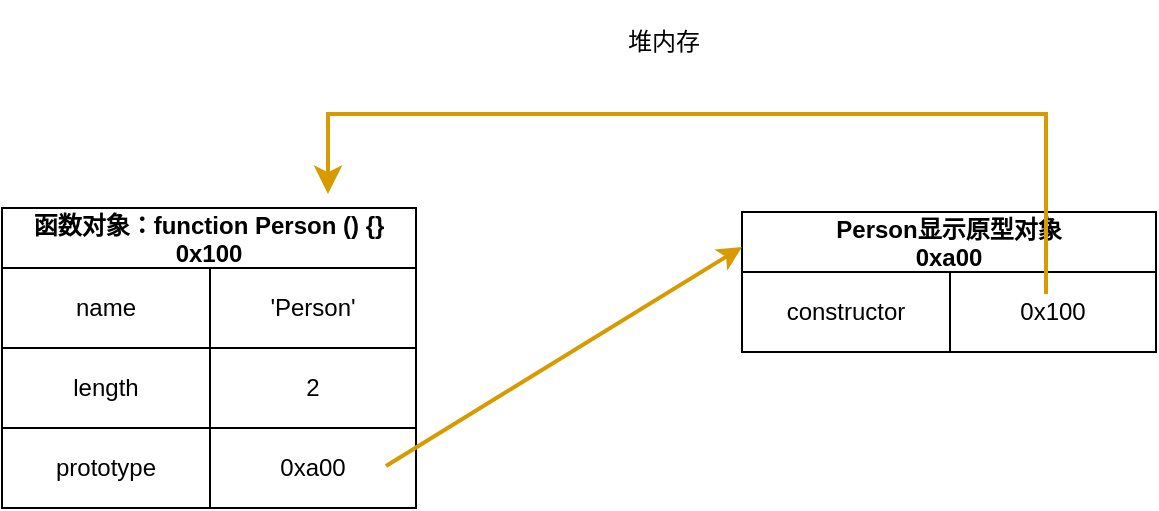 <mxfile>
    <diagram id="wyl2uCUMUe10Rk35AT16" name="定义构造函数">
        <mxGraphModel dx="1579" dy="1061" grid="0" gridSize="10" guides="1" tooltips="1" connect="1" arrows="1" fold="1" page="0" pageScale="1" pageWidth="1169" pageHeight="1654" background="#ffffff" math="0" shadow="0">
            <root>
                <mxCell id="0"/>
                <mxCell id="1" parent="0"/>
                <mxCell id="FJgl7Gt0l4zRdk0rx5yK-1" value="函数对象：function Person () {}&#10;0x100" style="shape=table;startSize=30;container=1;collapsible=0;childLayout=tableLayout;fontStyle=1;align=center;rounded=0;labelBorderColor=none;sketch=0;strokeColor=#000000;fontColor=#000000;fillColor=none;" vertex="1" parent="1">
                    <mxGeometry x="-228" y="-46" width="207" height="150" as="geometry"/>
                </mxCell>
                <mxCell id="FJgl7Gt0l4zRdk0rx5yK-2" value="" style="shape=tableRow;horizontal=0;startSize=0;swimlaneHead=0;swimlaneBody=0;top=0;left=0;bottom=0;right=0;collapsible=0;dropTarget=0;fillColor=none;points=[[0,0.5],[1,0.5]];portConstraint=eastwest;rounded=0;labelBorderColor=#000000;sketch=0;strokeColor=#000000;fontColor=#000000;" vertex="1" parent="FJgl7Gt0l4zRdk0rx5yK-1">
                    <mxGeometry y="30" width="207" height="40" as="geometry"/>
                </mxCell>
                <mxCell id="FJgl7Gt0l4zRdk0rx5yK-3" value="name" style="shape=partialRectangle;html=1;whiteSpace=wrap;connectable=0;fillColor=none;top=0;left=0;bottom=0;right=0;overflow=hidden;rounded=0;labelBorderColor=none;sketch=0;strokeColor=default;fontColor=#000000;" vertex="1" parent="FJgl7Gt0l4zRdk0rx5yK-2">
                    <mxGeometry width="104" height="40" as="geometry">
                        <mxRectangle width="104" height="40" as="alternateBounds"/>
                    </mxGeometry>
                </mxCell>
                <mxCell id="FJgl7Gt0l4zRdk0rx5yK-4" value="'Person'" style="shape=partialRectangle;html=1;whiteSpace=wrap;connectable=0;fillColor=none;top=0;left=0;bottom=0;right=0;overflow=hidden;rounded=0;labelBorderColor=none;sketch=0;strokeColor=#000000;fontColor=#000000;" vertex="1" parent="FJgl7Gt0l4zRdk0rx5yK-2">
                    <mxGeometry x="104" width="103" height="40" as="geometry">
                        <mxRectangle width="103" height="40" as="alternateBounds"/>
                    </mxGeometry>
                </mxCell>
                <mxCell id="FJgl7Gt0l4zRdk0rx5yK-6" value="" style="shape=tableRow;horizontal=0;startSize=0;swimlaneHead=0;swimlaneBody=0;top=0;left=0;bottom=0;right=0;collapsible=0;dropTarget=0;fillColor=none;points=[[0,0.5],[1,0.5]];portConstraint=eastwest;rounded=0;labelBorderColor=none;sketch=0;strokeColor=#000000;fontColor=#000000;labelBackgroundColor=default;" vertex="1" parent="FJgl7Gt0l4zRdk0rx5yK-1">
                    <mxGeometry y="70" width="207" height="40" as="geometry"/>
                </mxCell>
                <mxCell id="FJgl7Gt0l4zRdk0rx5yK-7" value="length" style="shape=partialRectangle;html=1;whiteSpace=wrap;connectable=0;fillColor=none;top=0;left=0;bottom=0;right=0;overflow=hidden;rounded=0;labelBorderColor=none;sketch=0;strokeColor=#000000;fontColor=#000000;" vertex="1" parent="FJgl7Gt0l4zRdk0rx5yK-6">
                    <mxGeometry width="104" height="40" as="geometry">
                        <mxRectangle width="104" height="40" as="alternateBounds"/>
                    </mxGeometry>
                </mxCell>
                <mxCell id="FJgl7Gt0l4zRdk0rx5yK-8" value="2" style="shape=partialRectangle;html=1;whiteSpace=wrap;connectable=0;fillColor=none;top=0;left=0;bottom=0;right=0;overflow=hidden;rounded=0;labelBorderColor=none;sketch=0;strokeColor=#000000;fontColor=#000000;" vertex="1" parent="FJgl7Gt0l4zRdk0rx5yK-6">
                    <mxGeometry x="104" width="103" height="40" as="geometry">
                        <mxRectangle width="103" height="40" as="alternateBounds"/>
                    </mxGeometry>
                </mxCell>
                <mxCell id="FJgl7Gt0l4zRdk0rx5yK-10" value="" style="shape=tableRow;horizontal=0;startSize=0;swimlaneHead=0;swimlaneBody=0;top=0;left=0;bottom=0;right=0;collapsible=0;dropTarget=0;fillColor=none;points=[[0,0.5],[1,0.5]];portConstraint=eastwest;rounded=0;labelBorderColor=#000000;sketch=0;strokeColor=#000000;fontColor=#000000;" vertex="1" parent="FJgl7Gt0l4zRdk0rx5yK-1">
                    <mxGeometry y="110" width="207" height="40" as="geometry"/>
                </mxCell>
                <mxCell id="FJgl7Gt0l4zRdk0rx5yK-11" value="prototype" style="shape=partialRectangle;html=1;whiteSpace=wrap;connectable=0;fillColor=none;top=0;left=0;bottom=0;right=0;overflow=hidden;rounded=0;labelBorderColor=none;sketch=0;strokeColor=#000000;fontColor=#000000;" vertex="1" parent="FJgl7Gt0l4zRdk0rx5yK-10">
                    <mxGeometry width="104" height="40" as="geometry">
                        <mxRectangle width="104" height="40" as="alternateBounds"/>
                    </mxGeometry>
                </mxCell>
                <mxCell id="FJgl7Gt0l4zRdk0rx5yK-12" value="0xa00" style="shape=partialRectangle;html=1;whiteSpace=wrap;connectable=0;fillColor=none;top=0;left=0;bottom=0;right=0;overflow=hidden;rounded=0;labelBorderColor=none;sketch=0;strokeColor=#000000;fontColor=#000000;" vertex="1" parent="FJgl7Gt0l4zRdk0rx5yK-10">
                    <mxGeometry x="104" width="103" height="40" as="geometry">
                        <mxRectangle width="103" height="40" as="alternateBounds"/>
                    </mxGeometry>
                </mxCell>
                <mxCell id="FJgl7Gt0l4zRdk0rx5yK-20" value="Person显示原型对象&#10;0xa00" style="shape=table;startSize=30;container=1;collapsible=0;childLayout=tableLayout;fontStyle=1;align=center;rounded=0;labelBorderColor=none;sketch=0;strokeColor=#000000;fontColor=#000000;fillColor=none;" vertex="1" parent="1">
                    <mxGeometry x="142" y="-44" width="207" height="70" as="geometry"/>
                </mxCell>
                <mxCell id="FJgl7Gt0l4zRdk0rx5yK-21" value="" style="shape=tableRow;horizontal=0;startSize=0;swimlaneHead=0;swimlaneBody=0;top=0;left=0;bottom=0;right=0;collapsible=0;dropTarget=0;fillColor=none;points=[[0,0.5],[1,0.5]];portConstraint=eastwest;rounded=0;labelBorderColor=#000000;sketch=0;strokeColor=#000000;fontColor=#000000;" vertex="1" parent="FJgl7Gt0l4zRdk0rx5yK-20">
                    <mxGeometry y="30" width="207" height="40" as="geometry"/>
                </mxCell>
                <mxCell id="FJgl7Gt0l4zRdk0rx5yK-22" value="constructor" style="shape=partialRectangle;html=1;whiteSpace=wrap;connectable=0;fillColor=none;top=0;left=0;bottom=0;right=0;overflow=hidden;rounded=0;labelBorderColor=none;sketch=0;strokeColor=default;fontColor=#000000;" vertex="1" parent="FJgl7Gt0l4zRdk0rx5yK-21">
                    <mxGeometry width="104" height="40" as="geometry">
                        <mxRectangle width="104" height="40" as="alternateBounds"/>
                    </mxGeometry>
                </mxCell>
                <mxCell id="FJgl7Gt0l4zRdk0rx5yK-23" value="0x100" style="shape=partialRectangle;html=1;whiteSpace=wrap;connectable=0;fillColor=none;top=0;left=0;bottom=0;right=0;overflow=hidden;rounded=0;labelBorderColor=none;sketch=0;strokeColor=#000000;fontColor=#000000;" vertex="1" parent="FJgl7Gt0l4zRdk0rx5yK-21">
                    <mxGeometry x="104" width="103" height="40" as="geometry">
                        <mxRectangle width="103" height="40" as="alternateBounds"/>
                    </mxGeometry>
                </mxCell>
                <mxCell id="FJgl7Gt0l4zRdk0rx5yK-53" value="" style="endArrow=classic;html=1;strokeColor=#d79b00;fontColor=#000000;fillColor=#ffcd28;strokeWidth=2;gradientColor=#ffa500;entryX=0;entryY=0.25;entryDx=0;entryDy=0;" edge="1" parent="1" target="FJgl7Gt0l4zRdk0rx5yK-20">
                    <mxGeometry width="50" height="50" relative="1" as="geometry">
                        <mxPoint x="-36" y="83" as="sourcePoint"/>
                        <mxPoint x="142" y="-40" as="targetPoint"/>
                    </mxGeometry>
                </mxCell>
                <mxCell id="FJgl7Gt0l4zRdk0rx5yK-57" value="" style="edgeStyle=elbowEdgeStyle;elbow=vertical;endArrow=classic;html=1;curved=0;rounded=0;endSize=8;startSize=8;strokeColor=#d79b00;strokeWidth=2;fontColor=#000000;fillColor=#ffcd28;gradientColor=#ffa500;" edge="1" parent="1">
                    <mxGeometry width="50" height="50" relative="1" as="geometry">
                        <mxPoint x="294" y="-3" as="sourcePoint"/>
                        <mxPoint x="-65" y="-53" as="targetPoint"/>
                        <Array as="points">
                            <mxPoint x="109" y="-93"/>
                        </Array>
                    </mxGeometry>
                </mxCell>
                <mxCell id="w6_u__DINNGLyIQgwP_P-2" value="堆内存" style="shape=partialRectangle;html=1;whiteSpace=wrap;connectable=0;fillColor=none;top=0;left=0;bottom=0;right=0;overflow=hidden;rounded=0;labelBorderColor=none;sketch=0;strokeColor=default;fontColor=#000000;" vertex="1" parent="1">
                    <mxGeometry x="51" y="-149" width="104" height="40" as="geometry">
                        <mxRectangle width="104" height="40" as="alternateBounds"/>
                    </mxGeometry>
                </mxCell>
            </root>
        </mxGraphModel>
    </diagram>
    <diagram name="使用new创建对象" id="v-B-7dnN2qQYW_L4RuCG">
        <mxGraphModel dx="1402" dy="962" grid="0" gridSize="10" guides="1" tooltips="1" connect="1" arrows="1" fold="1" page="0" pageScale="1" pageWidth="1169" pageHeight="1654" background="#ffffff" math="0" shadow="0">
            <root>
                <mxCell id="WdxYqnk1bHhYyXBj4oEr-0"/>
                <mxCell id="WdxYqnk1bHhYyXBj4oEr-1" parent="WdxYqnk1bHhYyXBj4oEr-0"/>
                <mxCell id="WdxYqnk1bHhYyXBj4oEr-2" value="函数对象：function Person () {}&#10;0x100" style="shape=table;startSize=30;container=1;collapsible=0;childLayout=tableLayout;fontStyle=1;align=center;rounded=0;labelBorderColor=none;sketch=0;strokeColor=#000000;fontColor=#000000;fillColor=none;" vertex="1" parent="WdxYqnk1bHhYyXBj4oEr-1">
                    <mxGeometry x="-228" y="-46" width="210" height="120" as="geometry"/>
                </mxCell>
                <mxCell id="WdxYqnk1bHhYyXBj4oEr-3" value="" style="shape=tableRow;horizontal=0;startSize=0;swimlaneHead=0;swimlaneBody=0;top=0;left=0;bottom=0;right=0;collapsible=0;dropTarget=0;fillColor=none;points=[[0,0.5],[1,0.5]];portConstraint=eastwest;rounded=0;labelBorderColor=#000000;sketch=0;strokeColor=#000000;fontColor=#000000;" vertex="1" parent="WdxYqnk1bHhYyXBj4oEr-2">
                    <mxGeometry y="30" width="210" height="30" as="geometry"/>
                </mxCell>
                <mxCell id="WdxYqnk1bHhYyXBj4oEr-4" value="name" style="shape=partialRectangle;html=1;whiteSpace=wrap;connectable=0;fillColor=none;top=0;left=0;bottom=0;right=0;overflow=hidden;rounded=0;labelBorderColor=none;sketch=0;strokeColor=default;fontColor=#000000;" vertex="1" parent="WdxYqnk1bHhYyXBj4oEr-3">
                    <mxGeometry width="106" height="30" as="geometry">
                        <mxRectangle width="106" height="30" as="alternateBounds"/>
                    </mxGeometry>
                </mxCell>
                <mxCell id="WdxYqnk1bHhYyXBj4oEr-5" value="'Person'" style="shape=partialRectangle;html=1;whiteSpace=wrap;connectable=0;fillColor=none;top=0;left=0;bottom=0;right=0;overflow=hidden;rounded=0;labelBorderColor=none;sketch=0;strokeColor=#000000;fontColor=#000000;" vertex="1" parent="WdxYqnk1bHhYyXBj4oEr-3">
                    <mxGeometry x="106" width="104" height="30" as="geometry">
                        <mxRectangle width="104" height="30" as="alternateBounds"/>
                    </mxGeometry>
                </mxCell>
                <mxCell id="WdxYqnk1bHhYyXBj4oEr-6" value="" style="shape=tableRow;horizontal=0;startSize=0;swimlaneHead=0;swimlaneBody=0;top=0;left=0;bottom=0;right=0;collapsible=0;dropTarget=0;fillColor=none;points=[[0,0.5],[1,0.5]];portConstraint=eastwest;rounded=0;labelBorderColor=none;sketch=0;strokeColor=#000000;fontColor=#000000;labelBackgroundColor=default;" vertex="1" parent="WdxYqnk1bHhYyXBj4oEr-2">
                    <mxGeometry y="60" width="210" height="30" as="geometry"/>
                </mxCell>
                <mxCell id="WdxYqnk1bHhYyXBj4oEr-7" value="length" style="shape=partialRectangle;html=1;whiteSpace=wrap;connectable=0;fillColor=none;top=0;left=0;bottom=0;right=0;overflow=hidden;rounded=0;labelBorderColor=none;sketch=0;strokeColor=#000000;fontColor=#000000;" vertex="1" parent="WdxYqnk1bHhYyXBj4oEr-6">
                    <mxGeometry width="106" height="30" as="geometry">
                        <mxRectangle width="106" height="30" as="alternateBounds"/>
                    </mxGeometry>
                </mxCell>
                <mxCell id="WdxYqnk1bHhYyXBj4oEr-8" value="2" style="shape=partialRectangle;html=1;whiteSpace=wrap;connectable=0;fillColor=none;top=0;left=0;bottom=0;right=0;overflow=hidden;rounded=0;labelBorderColor=none;sketch=0;strokeColor=#000000;fontColor=#000000;" vertex="1" parent="WdxYqnk1bHhYyXBj4oEr-6">
                    <mxGeometry x="106" width="104" height="30" as="geometry">
                        <mxRectangle width="104" height="30" as="alternateBounds"/>
                    </mxGeometry>
                </mxCell>
                <mxCell id="WdxYqnk1bHhYyXBj4oEr-9" value="" style="shape=tableRow;horizontal=0;startSize=0;swimlaneHead=0;swimlaneBody=0;top=0;left=0;bottom=0;right=0;collapsible=0;dropTarget=0;fillColor=none;points=[[0,0.5],[1,0.5]];portConstraint=eastwest;rounded=0;labelBorderColor=#000000;sketch=0;strokeColor=#000000;fontColor=#000000;" vertex="1" parent="WdxYqnk1bHhYyXBj4oEr-2">
                    <mxGeometry y="90" width="210" height="30" as="geometry"/>
                </mxCell>
                <mxCell id="WdxYqnk1bHhYyXBj4oEr-10" value="prototype" style="shape=partialRectangle;html=1;whiteSpace=wrap;connectable=0;fillColor=none;top=0;left=0;bottom=0;right=0;overflow=hidden;rounded=0;labelBorderColor=none;sketch=0;strokeColor=#000000;fontColor=#000000;" vertex="1" parent="WdxYqnk1bHhYyXBj4oEr-9">
                    <mxGeometry width="106" height="30" as="geometry">
                        <mxRectangle width="106" height="30" as="alternateBounds"/>
                    </mxGeometry>
                </mxCell>
                <mxCell id="WdxYqnk1bHhYyXBj4oEr-11" value="0xa00" style="shape=partialRectangle;html=1;whiteSpace=wrap;connectable=0;fillColor=none;top=0;left=0;bottom=0;right=0;overflow=hidden;rounded=0;labelBorderColor=none;sketch=0;strokeColor=#000000;fontColor=#000000;" vertex="1" parent="WdxYqnk1bHhYyXBj4oEr-9">
                    <mxGeometry x="106" width="104" height="30" as="geometry">
                        <mxRectangle width="104" height="30" as="alternateBounds"/>
                    </mxGeometry>
                </mxCell>
                <mxCell id="WdxYqnk1bHhYyXBj4oEr-12" value="Person显示原型对象&#10;0xa00" style="shape=table;startSize=30;container=1;collapsible=0;childLayout=tableLayout;fontStyle=1;align=center;rounded=0;labelBorderColor=none;sketch=0;strokeColor=#000000;fontColor=#000000;fillColor=none;" vertex="1" parent="WdxYqnk1bHhYyXBj4oEr-1">
                    <mxGeometry x="142" y="-44" width="207" height="110" as="geometry"/>
                </mxCell>
                <mxCell id="WdxYqnk1bHhYyXBj4oEr-13" value="" style="shape=tableRow;horizontal=0;startSize=0;swimlaneHead=0;swimlaneBody=0;top=0;left=0;bottom=0;right=0;collapsible=0;dropTarget=0;fillColor=none;points=[[0,0.5],[1,0.5]];portConstraint=eastwest;rounded=0;labelBorderColor=#000000;sketch=0;strokeColor=#000000;fontColor=#000000;" vertex="1" parent="WdxYqnk1bHhYyXBj4oEr-12">
                    <mxGeometry y="30" width="207" height="40" as="geometry"/>
                </mxCell>
                <mxCell id="WdxYqnk1bHhYyXBj4oEr-14" value="constructor" style="shape=partialRectangle;html=1;whiteSpace=wrap;connectable=0;fillColor=none;top=0;left=0;bottom=0;right=0;overflow=hidden;rounded=0;labelBorderColor=none;sketch=0;strokeColor=default;fontColor=#000000;" vertex="1" parent="WdxYqnk1bHhYyXBj4oEr-13">
                    <mxGeometry width="104" height="40" as="geometry">
                        <mxRectangle width="104" height="40" as="alternateBounds"/>
                    </mxGeometry>
                </mxCell>
                <mxCell id="WdxYqnk1bHhYyXBj4oEr-15" value="0x100" style="shape=partialRectangle;html=1;whiteSpace=wrap;connectable=0;fillColor=none;top=0;left=0;bottom=0;right=0;overflow=hidden;rounded=0;labelBorderColor=none;sketch=0;strokeColor=#000000;fontColor=#000000;" vertex="1" parent="WdxYqnk1bHhYyXBj4oEr-13">
                    <mxGeometry x="104" width="103" height="40" as="geometry">
                        <mxRectangle width="103" height="40" as="alternateBounds"/>
                    </mxGeometry>
                </mxCell>
                <mxCell id="3gLqvloMbl3Q9wreLMOT-10" value="" style="shape=tableRow;horizontal=0;startSize=0;swimlaneHead=0;swimlaneBody=0;top=0;left=0;bottom=0;right=0;collapsible=0;dropTarget=0;fillColor=none;points=[[0,0.5],[1,0.5]];portConstraint=eastwest;rounded=0;labelBorderColor=#000000;sketch=0;strokeColor=#000000;fontColor=#000000;" vertex="1" parent="WdxYqnk1bHhYyXBj4oEr-12">
                    <mxGeometry y="70" width="207" height="40" as="geometry"/>
                </mxCell>
                <mxCell id="3gLqvloMbl3Q9wreLMOT-11" value="running" style="shape=partialRectangle;html=1;whiteSpace=wrap;connectable=0;fillColor=none;top=0;left=0;bottom=0;right=0;overflow=hidden;rounded=0;labelBorderColor=none;sketch=0;strokeColor=default;fontColor=#000000;" vertex="1" parent="3gLqvloMbl3Q9wreLMOT-10">
                    <mxGeometry width="104" height="40" as="geometry">
                        <mxRectangle width="104" height="40" as="alternateBounds"/>
                    </mxGeometry>
                </mxCell>
                <mxCell id="3gLqvloMbl3Q9wreLMOT-12" value="0xb00" style="shape=partialRectangle;html=1;whiteSpace=wrap;connectable=0;fillColor=none;top=0;left=0;bottom=0;right=0;overflow=hidden;rounded=0;labelBorderColor=none;sketch=0;strokeColor=#000000;fontColor=#000000;" vertex="1" parent="3gLqvloMbl3Q9wreLMOT-10">
                    <mxGeometry x="104" width="103" height="40" as="geometry">
                        <mxRectangle width="103" height="40" as="alternateBounds"/>
                    </mxGeometry>
                </mxCell>
                <mxCell id="WdxYqnk1bHhYyXBj4oEr-16" value="实例对象：p1&#10;0x200" style="shape=table;startSize=30;container=1;collapsible=0;childLayout=tableLayout;fontStyle=1;align=center;rounded=0;labelBorderColor=none;sketch=0;strokeColor=#000000;fontColor=#000000;fillColor=none;" vertex="1" parent="WdxYqnk1bHhYyXBj4oEr-1">
                    <mxGeometry x="-226.5" y="97" width="209.5" height="121" as="geometry"/>
                </mxCell>
                <mxCell id="RFPZ-poUb_Ya3Ahvaqtd-0" style="shape=tableRow;horizontal=0;startSize=0;swimlaneHead=0;swimlaneBody=0;top=0;left=0;bottom=0;right=0;collapsible=0;dropTarget=0;fillColor=none;points=[[0,0.5],[1,0.5]];portConstraint=eastwest;rounded=0;labelBorderColor=#000000;sketch=0;strokeColor=#000000;fontColor=#000000;" vertex="1" parent="WdxYqnk1bHhYyXBj4oEr-16">
                    <mxGeometry y="30" width="209.5" height="31" as="geometry"/>
                </mxCell>
                <mxCell id="RFPZ-poUb_Ya3Ahvaqtd-1" style="shape=partialRectangle;html=1;whiteSpace=wrap;connectable=0;fillColor=none;top=0;left=0;bottom=0;right=0;overflow=hidden;rounded=0;labelBorderColor=none;sketch=0;strokeColor=default;fontColor=#000000;" vertex="1" parent="RFPZ-poUb_Ya3Ahvaqtd-0">
                    <mxGeometry width="105" height="31" as="geometry">
                        <mxRectangle width="105" height="31" as="alternateBounds"/>
                    </mxGeometry>
                </mxCell>
                <mxCell id="RFPZ-poUb_Ya3Ahvaqtd-2" style="shape=partialRectangle;html=1;whiteSpace=wrap;connectable=0;fillColor=none;top=0;left=0;bottom=0;right=0;overflow=hidden;rounded=0;labelBorderColor=none;sketch=0;strokeColor=#000000;fontColor=#000000;" vertex="1" parent="RFPZ-poUb_Ya3Ahvaqtd-0">
                    <mxGeometry x="105" width="105" height="31" as="geometry">
                        <mxRectangle width="105" height="31" as="alternateBounds"/>
                    </mxGeometry>
                </mxCell>
                <mxCell id="WdxYqnk1bHhYyXBj4oEr-17" value="" style="shape=tableRow;horizontal=0;startSize=0;swimlaneHead=0;swimlaneBody=0;top=0;left=0;bottom=0;right=0;collapsible=0;dropTarget=0;fillColor=none;points=[[0,0.5],[1,0.5]];portConstraint=eastwest;rounded=0;labelBorderColor=#000000;sketch=0;strokeColor=#000000;fontColor=#000000;" vertex="1" parent="WdxYqnk1bHhYyXBj4oEr-16">
                    <mxGeometry y="61" width="209.5" height="31" as="geometry"/>
                </mxCell>
                <mxCell id="WdxYqnk1bHhYyXBj4oEr-18" value="name" style="shape=partialRectangle;html=1;whiteSpace=wrap;connectable=0;fillColor=none;top=0;left=0;bottom=0;right=0;overflow=hidden;rounded=0;labelBorderColor=none;sketch=0;strokeColor=default;fontColor=#000000;" vertex="1" parent="WdxYqnk1bHhYyXBj4oEr-17">
                    <mxGeometry width="105" height="31" as="geometry">
                        <mxRectangle width="105" height="31" as="alternateBounds"/>
                    </mxGeometry>
                </mxCell>
                <mxCell id="WdxYqnk1bHhYyXBj4oEr-19" value="'why'" style="shape=partialRectangle;html=1;whiteSpace=wrap;connectable=0;fillColor=none;top=0;left=0;bottom=0;right=0;overflow=hidden;rounded=0;labelBorderColor=none;sketch=0;strokeColor=#000000;fontColor=#000000;" vertex="1" parent="WdxYqnk1bHhYyXBj4oEr-17">
                    <mxGeometry x="105" width="105" height="31" as="geometry">
                        <mxRectangle width="105" height="31" as="alternateBounds"/>
                    </mxGeometry>
                </mxCell>
                <mxCell id="WdxYqnk1bHhYyXBj4oEr-20" value="" style="shape=tableRow;horizontal=0;startSize=0;swimlaneHead=0;swimlaneBody=0;top=0;left=0;bottom=0;right=0;collapsible=0;dropTarget=0;fillColor=none;points=[[0,0.5],[1,0.5]];portConstraint=eastwest;rounded=0;labelBorderColor=none;sketch=0;strokeColor=#000000;fontColor=#000000;labelBackgroundColor=default;" vertex="1" parent="WdxYqnk1bHhYyXBj4oEr-16">
                    <mxGeometry y="92" width="209.5" height="29" as="geometry"/>
                </mxCell>
                <mxCell id="WdxYqnk1bHhYyXBj4oEr-21" value="age" style="shape=partialRectangle;html=1;whiteSpace=wrap;connectable=0;fillColor=none;top=0;left=0;bottom=0;right=0;overflow=hidden;rounded=0;labelBorderColor=none;sketch=0;strokeColor=#000000;fontColor=#000000;" vertex="1" parent="WdxYqnk1bHhYyXBj4oEr-20">
                    <mxGeometry width="105" height="29" as="geometry">
                        <mxRectangle width="105" height="29" as="alternateBounds"/>
                    </mxGeometry>
                </mxCell>
                <mxCell id="WdxYqnk1bHhYyXBj4oEr-22" value="18" style="shape=partialRectangle;html=1;whiteSpace=wrap;connectable=0;fillColor=none;top=0;left=0;bottom=0;right=0;overflow=hidden;rounded=0;labelBorderColor=none;sketch=0;strokeColor=#000000;fontColor=#000000;" vertex="1" parent="WdxYqnk1bHhYyXBj4oEr-20">
                    <mxGeometry x="105" width="105" height="29" as="geometry">
                        <mxRectangle width="105" height="29" as="alternateBounds"/>
                    </mxGeometry>
                </mxCell>
                <mxCell id="WdxYqnk1bHhYyXBj4oEr-26" value="实例对象：p2&#10;0x300" style="shape=table;startSize=30;container=1;collapsible=0;childLayout=tableLayout;fontStyle=1;align=center;rounded=0;labelBorderColor=none;sketch=0;strokeColor=#000000;fontColor=#000000;fillColor=none;" vertex="1" parent="WdxYqnk1bHhYyXBj4oEr-1">
                    <mxGeometry x="-225" y="249" width="209" height="113" as="geometry"/>
                </mxCell>
                <mxCell id="WdxYqnk1bHhYyXBj4oEr-33" value="" style="shape=tableRow;horizontal=0;startSize=0;swimlaneHead=0;swimlaneBody=0;top=0;left=0;bottom=0;right=0;collapsible=0;dropTarget=0;fillColor=none;points=[[0,0.5],[1,0.5]];portConstraint=eastwest;rounded=0;labelBorderColor=#000000;sketch=0;strokeColor=#000000;fontColor=#000000;" vertex="1" parent="WdxYqnk1bHhYyXBj4oEr-26">
                    <mxGeometry y="30" width="209" height="28" as="geometry"/>
                </mxCell>
                <mxCell id="WdxYqnk1bHhYyXBj4oEr-34" value="[[prototype]]" style="shape=partialRectangle;html=1;whiteSpace=wrap;connectable=0;fillColor=none;top=0;left=0;bottom=0;right=0;overflow=hidden;rounded=0;labelBorderColor=none;sketch=0;strokeColor=#000000;fontColor=#000000;" vertex="1" parent="WdxYqnk1bHhYyXBj4oEr-33">
                    <mxGeometry width="105" height="28" as="geometry">
                        <mxRectangle width="105" height="28" as="alternateBounds"/>
                    </mxGeometry>
                </mxCell>
                <mxCell id="WdxYqnk1bHhYyXBj4oEr-35" value="0xa00" style="shape=partialRectangle;html=1;whiteSpace=wrap;connectable=0;fillColor=none;top=0;left=0;bottom=0;right=0;overflow=hidden;rounded=0;labelBorderColor=none;sketch=0;strokeColor=#000000;fontColor=#000000;" vertex="1" parent="WdxYqnk1bHhYyXBj4oEr-33">
                    <mxGeometry x="105" width="104" height="28" as="geometry">
                        <mxRectangle width="104" height="28" as="alternateBounds"/>
                    </mxGeometry>
                </mxCell>
                <mxCell id="WdxYqnk1bHhYyXBj4oEr-27" value="" style="shape=tableRow;horizontal=0;startSize=0;swimlaneHead=0;swimlaneBody=0;top=0;left=0;bottom=0;right=0;collapsible=0;dropTarget=0;fillColor=none;points=[[0,0.5],[1,0.5]];portConstraint=eastwest;rounded=0;labelBorderColor=#000000;sketch=0;strokeColor=#000000;fontColor=#000000;" vertex="1" parent="WdxYqnk1bHhYyXBj4oEr-26">
                    <mxGeometry y="58" width="209" height="28" as="geometry"/>
                </mxCell>
                <mxCell id="WdxYqnk1bHhYyXBj4oEr-28" value="name" style="shape=partialRectangle;html=1;whiteSpace=wrap;connectable=0;fillColor=none;top=0;left=0;bottom=0;right=0;overflow=hidden;rounded=0;labelBorderColor=none;sketch=0;strokeColor=default;fontColor=#000000;" vertex="1" parent="WdxYqnk1bHhYyXBj4oEr-27">
                    <mxGeometry width="105" height="28" as="geometry">
                        <mxRectangle width="105" height="28" as="alternateBounds"/>
                    </mxGeometry>
                </mxCell>
                <mxCell id="WdxYqnk1bHhYyXBj4oEr-29" value="'why1'" style="shape=partialRectangle;html=1;whiteSpace=wrap;connectable=0;fillColor=none;top=0;left=0;bottom=0;right=0;overflow=hidden;rounded=0;labelBorderColor=none;sketch=0;strokeColor=#000000;fontColor=#000000;" vertex="1" parent="WdxYqnk1bHhYyXBj4oEr-27">
                    <mxGeometry x="105" width="104" height="28" as="geometry">
                        <mxRectangle width="104" height="28" as="alternateBounds"/>
                    </mxGeometry>
                </mxCell>
                <mxCell id="WdxYqnk1bHhYyXBj4oEr-30" value="" style="shape=tableRow;horizontal=0;startSize=0;swimlaneHead=0;swimlaneBody=0;top=0;left=0;bottom=0;right=0;collapsible=0;dropTarget=0;fillColor=none;points=[[0,0.5],[1,0.5]];portConstraint=eastwest;rounded=0;labelBorderColor=none;sketch=0;strokeColor=#000000;fontColor=#000000;labelBackgroundColor=default;" vertex="1" parent="WdxYqnk1bHhYyXBj4oEr-26">
                    <mxGeometry y="86" width="209" height="27" as="geometry"/>
                </mxCell>
                <mxCell id="WdxYqnk1bHhYyXBj4oEr-31" value="age" style="shape=partialRectangle;html=1;whiteSpace=wrap;connectable=0;fillColor=none;top=0;left=0;bottom=0;right=0;overflow=hidden;rounded=0;labelBorderColor=none;sketch=0;strokeColor=#000000;fontColor=#000000;" vertex="1" parent="WdxYqnk1bHhYyXBj4oEr-30">
                    <mxGeometry width="105" height="27" as="geometry">
                        <mxRectangle width="105" height="27" as="alternateBounds"/>
                    </mxGeometry>
                </mxCell>
                <mxCell id="WdxYqnk1bHhYyXBj4oEr-32" value="19" style="shape=partialRectangle;html=1;whiteSpace=wrap;connectable=0;fillColor=none;top=0;left=0;bottom=0;right=0;overflow=hidden;rounded=0;labelBorderColor=none;sketch=0;strokeColor=#000000;fontColor=#000000;" vertex="1" parent="WdxYqnk1bHhYyXBj4oEr-30">
                    <mxGeometry x="105" width="104" height="27" as="geometry">
                        <mxRectangle width="104" height="27" as="alternateBounds"/>
                    </mxGeometry>
                </mxCell>
                <mxCell id="WdxYqnk1bHhYyXBj4oEr-36" value="" style="endArrow=classic;html=1;strokeColor=#d79b00;fontColor=#000000;fillColor=#ffcd28;strokeWidth=2;gradientColor=#ffa500;entryX=0;entryY=0.25;entryDx=0;entryDy=0;exitX=1;exitY=0.5;exitDx=0;exitDy=0;" edge="1" parent="WdxYqnk1bHhYyXBj4oEr-1" target="WdxYqnk1bHhYyXBj4oEr-12" source="WdxYqnk1bHhYyXBj4oEr-9">
                    <mxGeometry width="50" height="50" relative="1" as="geometry">
                        <mxPoint x="-36" y="83" as="sourcePoint"/>
                        <mxPoint x="142" y="-40" as="targetPoint"/>
                    </mxGeometry>
                </mxCell>
                <mxCell id="WdxYqnk1bHhYyXBj4oEr-37" value="" style="endArrow=classic;html=1;strokeColor=#d79b00;fontColor=#000000;fillColor=#ffcd28;strokeWidth=2;entryX=0;entryY=0.25;entryDx=0;entryDy=0;gradientColor=#ffa500;" edge="1" parent="WdxYqnk1bHhYyXBj4oEr-1" target="WdxYqnk1bHhYyXBj4oEr-12">
                    <mxGeometry width="50" height="50" relative="1" as="geometry">
                        <mxPoint x="-17" y="142" as="sourcePoint"/>
                        <mxPoint x="136" y="-14" as="targetPoint"/>
                    </mxGeometry>
                </mxCell>
                <mxCell id="WdxYqnk1bHhYyXBj4oEr-38" value="" style="endArrow=classic;html=1;strokeColor=#d79b00;fontColor=#000000;fillColor=#ffcd28;strokeWidth=2;entryX=0;entryY=0.25;entryDx=0;entryDy=0;gradientColor=#ffa500;exitX=1;exitY=0.5;exitDx=0;exitDy=0;" edge="1" parent="WdxYqnk1bHhYyXBj4oEr-1" target="WdxYqnk1bHhYyXBj4oEr-12" source="WdxYqnk1bHhYyXBj4oEr-33">
                    <mxGeometry width="50" height="50" relative="1" as="geometry">
                        <mxPoint x="-33" y="450" as="sourcePoint"/>
                        <mxPoint x="142" y="163" as="targetPoint"/>
                    </mxGeometry>
                </mxCell>
                <mxCell id="WdxYqnk1bHhYyXBj4oEr-39" value="" style="edgeStyle=elbowEdgeStyle;elbow=vertical;endArrow=classic;html=1;curved=0;rounded=0;endSize=8;startSize=8;strokeColor=#d79b00;strokeWidth=2;fontColor=#000000;fillColor=#ffcd28;gradientColor=#ffa500;" edge="1" parent="WdxYqnk1bHhYyXBj4oEr-1">
                    <mxGeometry width="50" height="50" relative="1" as="geometry">
                        <mxPoint x="294" y="-3" as="sourcePoint"/>
                        <mxPoint x="-65" y="-53" as="targetPoint"/>
                        <Array as="points">
                            <mxPoint x="109" y="-93"/>
                        </Array>
                    </mxGeometry>
                </mxCell>
                <mxCell id="RFPZ-poUb_Ya3Ahvaqtd-3" value="[[prototype]]" style="shape=partialRectangle;html=1;whiteSpace=wrap;connectable=0;fillColor=none;top=0;left=0;bottom=0;right=0;overflow=hidden;rounded=0;labelBorderColor=none;sketch=0;strokeColor=#000000;fontColor=#000000;" vertex="1" parent="WdxYqnk1bHhYyXBj4oEr-1">
                    <mxGeometry x="-228" y="129" width="105" height="31" as="geometry">
                        <mxRectangle width="105" height="31" as="alternateBounds"/>
                    </mxGeometry>
                </mxCell>
                <mxCell id="RFPZ-poUb_Ya3Ahvaqtd-4" value="0xa00" style="shape=partialRectangle;html=1;whiteSpace=wrap;connectable=0;fillColor=none;top=0;left=0;bottom=0;right=0;overflow=hidden;rounded=0;labelBorderColor=none;sketch=0;strokeColor=#000000;fontColor=#000000;" vertex="1" parent="WdxYqnk1bHhYyXBj4oEr-1">
                    <mxGeometry x="-121" y="129" width="105" height="31" as="geometry">
                        <mxRectangle width="105" height="31" as="alternateBounds"/>
                    </mxGeometry>
                </mxCell>
                <mxCell id="sPNCVrZD3wPZg3wMz-Az-0" value="堆内存" style="shape=partialRectangle;html=1;whiteSpace=wrap;connectable=0;fillColor=none;top=0;left=0;bottom=0;right=0;overflow=hidden;rounded=0;labelBorderColor=none;sketch=0;strokeColor=default;fontColor=#000000;" vertex="1" parent="WdxYqnk1bHhYyXBj4oEr-1">
                    <mxGeometry x="8" y="-146" width="104" height="40" as="geometry">
                        <mxRectangle width="104" height="40" as="alternateBounds"/>
                    </mxGeometry>
                </mxCell>
                <mxCell id="3gLqvloMbl3Q9wreLMOT-3" value="running函数对象&#10;0xb00" style="shape=table;startSize=30;container=1;collapsible=0;childLayout=tableLayout;fontStyle=1;align=center;rounded=0;labelBorderColor=none;sketch=0;strokeColor=#000000;fontColor=#000000;fillColor=none;" vertex="1" parent="WdxYqnk1bHhYyXBj4oEr-1">
                    <mxGeometry x="142" y="112" width="213" height="91" as="geometry"/>
                </mxCell>
                <mxCell id="3gLqvloMbl3Q9wreLMOT-4" value="" style="shape=tableRow;horizontal=0;startSize=0;swimlaneHead=0;swimlaneBody=0;top=0;left=0;bottom=0;right=0;collapsible=0;dropTarget=0;fillColor=none;points=[[0,0.5],[1,0.5]];portConstraint=eastwest;rounded=0;labelBorderColor=#000000;sketch=0;strokeColor=#000000;fontColor=#000000;" vertex="1" parent="3gLqvloMbl3Q9wreLMOT-3">
                    <mxGeometry y="30" width="213" height="31" as="geometry"/>
                </mxCell>
                <mxCell id="3gLqvloMbl3Q9wreLMOT-5" value="name" style="shape=partialRectangle;html=1;whiteSpace=wrap;connectable=0;fillColor=none;top=0;left=0;bottom=0;right=0;overflow=hidden;rounded=0;labelBorderColor=none;sketch=0;strokeColor=default;fontColor=#000000;" vertex="1" parent="3gLqvloMbl3Q9wreLMOT-4">
                    <mxGeometry width="107" height="31" as="geometry">
                        <mxRectangle width="107" height="31" as="alternateBounds"/>
                    </mxGeometry>
                </mxCell>
                <mxCell id="3gLqvloMbl3Q9wreLMOT-6" value="''（匿名函数）" style="shape=partialRectangle;html=1;whiteSpace=wrap;connectable=0;fillColor=none;top=0;left=0;bottom=0;right=0;overflow=hidden;rounded=0;labelBorderColor=none;sketch=0;strokeColor=#000000;fontColor=#000000;" vertex="1" parent="3gLqvloMbl3Q9wreLMOT-4">
                    <mxGeometry x="107" width="106" height="31" as="geometry">
                        <mxRectangle width="106" height="31" as="alternateBounds"/>
                    </mxGeometry>
                </mxCell>
                <mxCell id="3gLqvloMbl3Q9wreLMOT-7" value="" style="shape=tableRow;horizontal=0;startSize=0;swimlaneHead=0;swimlaneBody=0;top=0;left=0;bottom=0;right=0;collapsible=0;dropTarget=0;fillColor=none;points=[[0,0.5],[1,0.5]];portConstraint=eastwest;rounded=0;labelBorderColor=#000000;sketch=0;strokeColor=#000000;fontColor=#000000;" vertex="1" parent="3gLqvloMbl3Q9wreLMOT-3">
                    <mxGeometry y="61" width="213" height="30" as="geometry"/>
                </mxCell>
                <mxCell id="3gLqvloMbl3Q9wreLMOT-8" value="length" style="shape=partialRectangle;html=1;whiteSpace=wrap;connectable=0;fillColor=none;top=0;left=0;bottom=0;right=0;overflow=hidden;rounded=0;labelBorderColor=none;sketch=0;strokeColor=default;fontColor=#000000;" vertex="1" parent="3gLqvloMbl3Q9wreLMOT-7">
                    <mxGeometry width="107" height="30" as="geometry">
                        <mxRectangle width="107" height="30" as="alternateBounds"/>
                    </mxGeometry>
                </mxCell>
                <mxCell id="3gLqvloMbl3Q9wreLMOT-9" value="0" style="shape=partialRectangle;html=1;whiteSpace=wrap;connectable=0;fillColor=none;top=0;left=0;bottom=0;right=0;overflow=hidden;rounded=0;labelBorderColor=none;sketch=0;strokeColor=#000000;fontColor=#000000;" vertex="1" parent="3gLqvloMbl3Q9wreLMOT-7">
                    <mxGeometry x="107" width="106" height="30" as="geometry">
                        <mxRectangle width="106" height="30" as="alternateBounds"/>
                    </mxGeometry>
                </mxCell>
                <mxCell id="3gLqvloMbl3Q9wreLMOT-13" value="" style="endArrow=classic;html=1;strokeColor=#d79b00;fontColor=#000000;fillColor=#ffcd28;strokeWidth=2;entryX=0.659;entryY=-0.005;entryDx=0;entryDy=0;gradientColor=#ffa500;entryPerimeter=0;" edge="1" parent="WdxYqnk1bHhYyXBj4oEr-1" target="3gLqvloMbl3Q9wreLMOT-3">
                    <mxGeometry width="50" height="50" relative="1" as="geometry">
                        <mxPoint x="284" y="55" as="sourcePoint"/>
                        <mxPoint x="152" y="-6.5" as="targetPoint"/>
                        <Array as="points">
                            <mxPoint x="284" y="55"/>
                        </Array>
                    </mxGeometry>
                </mxCell>
            </root>
        </mxGraphModel>
    </diagram>
    <diagram name="新增属性" id="4UgRcZXSNwgNcPrhkbPd">
        <mxGraphModel dx="1402" dy="962" grid="0" gridSize="10" guides="1" tooltips="1" connect="1" arrows="1" fold="1" page="0" pageScale="1" pageWidth="1169" pageHeight="1654" background="#ffffff" math="0" shadow="0">
            <root>
                <mxCell id="k9duDoh2DvghU8b0hZFh-0"/>
                <mxCell id="k9duDoh2DvghU8b0hZFh-1" parent="k9duDoh2DvghU8b0hZFh-0"/>
                <mxCell id="k9duDoh2DvghU8b0hZFh-2" value="函数对象：function Person () {}&#10;0x100" style="shape=table;startSize=30;container=1;collapsible=0;childLayout=tableLayout;fontStyle=1;align=center;rounded=0;labelBorderColor=none;sketch=0;strokeColor=#000000;fontColor=#000000;fillColor=none;" vertex="1" parent="k9duDoh2DvghU8b0hZFh-1">
                    <mxGeometry x="-228" y="-46" width="210" height="120" as="geometry"/>
                </mxCell>
                <mxCell id="k9duDoh2DvghU8b0hZFh-3" value="" style="shape=tableRow;horizontal=0;startSize=0;swimlaneHead=0;swimlaneBody=0;top=0;left=0;bottom=0;right=0;collapsible=0;dropTarget=0;fillColor=none;points=[[0,0.5],[1,0.5]];portConstraint=eastwest;rounded=0;labelBorderColor=#000000;sketch=0;strokeColor=#000000;fontColor=#000000;" vertex="1" parent="k9duDoh2DvghU8b0hZFh-2">
                    <mxGeometry y="30" width="210" height="30" as="geometry"/>
                </mxCell>
                <mxCell id="k9duDoh2DvghU8b0hZFh-4" value="name" style="shape=partialRectangle;html=1;whiteSpace=wrap;connectable=0;fillColor=none;top=0;left=0;bottom=0;right=0;overflow=hidden;rounded=0;labelBorderColor=none;sketch=0;strokeColor=default;fontColor=#000000;" vertex="1" parent="k9duDoh2DvghU8b0hZFh-3">
                    <mxGeometry width="106" height="30" as="geometry">
                        <mxRectangle width="106" height="30" as="alternateBounds"/>
                    </mxGeometry>
                </mxCell>
                <mxCell id="k9duDoh2DvghU8b0hZFh-5" value="'Person'" style="shape=partialRectangle;html=1;whiteSpace=wrap;connectable=0;fillColor=none;top=0;left=0;bottom=0;right=0;overflow=hidden;rounded=0;labelBorderColor=none;sketch=0;strokeColor=#000000;fontColor=#000000;" vertex="1" parent="k9duDoh2DvghU8b0hZFh-3">
                    <mxGeometry x="106" width="104" height="30" as="geometry">
                        <mxRectangle width="104" height="30" as="alternateBounds"/>
                    </mxGeometry>
                </mxCell>
                <mxCell id="k9duDoh2DvghU8b0hZFh-6" value="" style="shape=tableRow;horizontal=0;startSize=0;swimlaneHead=0;swimlaneBody=0;top=0;left=0;bottom=0;right=0;collapsible=0;dropTarget=0;fillColor=none;points=[[0,0.5],[1,0.5]];portConstraint=eastwest;rounded=0;labelBorderColor=none;sketch=0;strokeColor=#000000;fontColor=#000000;labelBackgroundColor=default;" vertex="1" parent="k9duDoh2DvghU8b0hZFh-2">
                    <mxGeometry y="60" width="210" height="30" as="geometry"/>
                </mxCell>
                <mxCell id="k9duDoh2DvghU8b0hZFh-7" value="length" style="shape=partialRectangle;html=1;whiteSpace=wrap;connectable=0;fillColor=none;top=0;left=0;bottom=0;right=0;overflow=hidden;rounded=0;labelBorderColor=none;sketch=0;strokeColor=#000000;fontColor=#000000;" vertex="1" parent="k9duDoh2DvghU8b0hZFh-6">
                    <mxGeometry width="106" height="30" as="geometry">
                        <mxRectangle width="106" height="30" as="alternateBounds"/>
                    </mxGeometry>
                </mxCell>
                <mxCell id="k9duDoh2DvghU8b0hZFh-8" value="2" style="shape=partialRectangle;html=1;whiteSpace=wrap;connectable=0;fillColor=none;top=0;left=0;bottom=0;right=0;overflow=hidden;rounded=0;labelBorderColor=none;sketch=0;strokeColor=#000000;fontColor=#000000;" vertex="1" parent="k9duDoh2DvghU8b0hZFh-6">
                    <mxGeometry x="106" width="104" height="30" as="geometry">
                        <mxRectangle width="104" height="30" as="alternateBounds"/>
                    </mxGeometry>
                </mxCell>
                <mxCell id="k9duDoh2DvghU8b0hZFh-9" value="" style="shape=tableRow;horizontal=0;startSize=0;swimlaneHead=0;swimlaneBody=0;top=0;left=0;bottom=0;right=0;collapsible=0;dropTarget=0;fillColor=none;points=[[0,0.5],[1,0.5]];portConstraint=eastwest;rounded=0;labelBorderColor=#000000;sketch=0;strokeColor=#000000;fontColor=#000000;" vertex="1" parent="k9duDoh2DvghU8b0hZFh-2">
                    <mxGeometry y="90" width="210" height="30" as="geometry"/>
                </mxCell>
                <mxCell id="k9duDoh2DvghU8b0hZFh-10" value="prototype" style="shape=partialRectangle;html=1;whiteSpace=wrap;connectable=0;fillColor=none;top=0;left=0;bottom=0;right=0;overflow=hidden;rounded=0;labelBorderColor=none;sketch=0;strokeColor=#000000;fontColor=#000000;" vertex="1" parent="k9duDoh2DvghU8b0hZFh-9">
                    <mxGeometry width="106" height="30" as="geometry">
                        <mxRectangle width="106" height="30" as="alternateBounds"/>
                    </mxGeometry>
                </mxCell>
                <mxCell id="k9duDoh2DvghU8b0hZFh-11" value="0xa00" style="shape=partialRectangle;html=1;whiteSpace=wrap;connectable=0;fillColor=none;top=0;left=0;bottom=0;right=0;overflow=hidden;rounded=0;labelBorderColor=none;sketch=0;strokeColor=#000000;fontColor=#000000;" vertex="1" parent="k9duDoh2DvghU8b0hZFh-9">
                    <mxGeometry x="106" width="104" height="30" as="geometry">
                        <mxRectangle width="104" height="30" as="alternateBounds"/>
                    </mxGeometry>
                </mxCell>
                <mxCell id="k9duDoh2DvghU8b0hZFh-12" value="Person显示原型对象&#10;0xa00" style="shape=table;startSize=30;container=1;collapsible=0;childLayout=tableLayout;fontStyle=1;align=center;rounded=0;labelBorderColor=none;sketch=0;strokeColor=#000000;fontColor=#000000;fillColor=none;" vertex="1" parent="k9duDoh2DvghU8b0hZFh-1">
                    <mxGeometry x="142" y="-44" width="209" height="156" as="geometry"/>
                </mxCell>
                <mxCell id="k9duDoh2DvghU8b0hZFh-13" value="" style="shape=tableRow;horizontal=0;startSize=0;swimlaneHead=0;swimlaneBody=0;top=0;left=0;bottom=0;right=0;collapsible=0;dropTarget=0;fillColor=none;points=[[0,0.5],[1,0.5]];portConstraint=eastwest;rounded=0;labelBorderColor=#000000;sketch=0;strokeColor=#000000;fontColor=#000000;" vertex="1" parent="k9duDoh2DvghU8b0hZFh-12">
                    <mxGeometry y="30" width="209" height="32" as="geometry"/>
                </mxCell>
                <mxCell id="k9duDoh2DvghU8b0hZFh-14" value="constructor" style="shape=partialRectangle;html=1;whiteSpace=wrap;connectable=0;fillColor=none;top=0;left=0;bottom=0;right=0;overflow=hidden;rounded=0;labelBorderColor=none;sketch=0;strokeColor=default;fontColor=#000000;" vertex="1" parent="k9duDoh2DvghU8b0hZFh-13">
                    <mxGeometry width="105" height="32" as="geometry">
                        <mxRectangle width="105" height="32" as="alternateBounds"/>
                    </mxGeometry>
                </mxCell>
                <mxCell id="k9duDoh2DvghU8b0hZFh-15" value="0x100" style="shape=partialRectangle;html=1;whiteSpace=wrap;connectable=0;fillColor=none;top=0;left=0;bottom=0;right=0;overflow=hidden;rounded=0;labelBorderColor=none;sketch=0;strokeColor=#000000;fontColor=#000000;" vertex="1" parent="k9duDoh2DvghU8b0hZFh-13">
                    <mxGeometry x="105" width="104" height="32" as="geometry">
                        <mxRectangle width="104" height="32" as="alternateBounds"/>
                    </mxGeometry>
                </mxCell>
                <mxCell id="k9duDoh2DvghU8b0hZFh-16" value="" style="shape=tableRow;horizontal=0;startSize=0;swimlaneHead=0;swimlaneBody=0;top=0;left=0;bottom=0;right=0;collapsible=0;dropTarget=0;fillColor=none;points=[[0,0.5],[1,0.5]];portConstraint=eastwest;rounded=0;labelBorderColor=#000000;sketch=0;strokeColor=#000000;fontColor=#000000;" vertex="1" parent="k9duDoh2DvghU8b0hZFh-12">
                    <mxGeometry y="62" width="209" height="30" as="geometry"/>
                </mxCell>
                <mxCell id="k9duDoh2DvghU8b0hZFh-17" value="running" style="shape=partialRectangle;html=1;whiteSpace=wrap;connectable=0;fillColor=none;top=0;left=0;bottom=0;right=0;overflow=hidden;rounded=0;labelBorderColor=none;sketch=0;strokeColor=default;fontColor=#000000;" vertex="1" parent="k9duDoh2DvghU8b0hZFh-16">
                    <mxGeometry width="105" height="30" as="geometry">
                        <mxRectangle width="105" height="30" as="alternateBounds"/>
                    </mxGeometry>
                </mxCell>
                <mxCell id="k9duDoh2DvghU8b0hZFh-18" value="0xb00" style="shape=partialRectangle;html=1;whiteSpace=wrap;connectable=0;fillColor=none;top=0;left=0;bottom=0;right=0;overflow=hidden;rounded=0;labelBorderColor=none;sketch=0;strokeColor=#000000;fontColor=#000000;" vertex="1" parent="k9duDoh2DvghU8b0hZFh-16">
                    <mxGeometry x="105" width="104" height="30" as="geometry">
                        <mxRectangle width="104" height="30" as="alternateBounds"/>
                    </mxGeometry>
                </mxCell>
                <mxCell id="MP-l0ZCnCXrRXzi3BT9l-0" value="" style="shape=tableRow;horizontal=0;startSize=0;swimlaneHead=0;swimlaneBody=0;top=0;left=0;bottom=0;right=0;collapsible=0;dropTarget=0;fillColor=none;points=[[0,0.5],[1,0.5]];portConstraint=eastwest;rounded=0;labelBorderColor=#000000;sketch=0;strokeColor=#000000;fontColor=#000000;" vertex="1" parent="k9duDoh2DvghU8b0hZFh-12">
                    <mxGeometry y="92" width="209" height="32" as="geometry"/>
                </mxCell>
                <mxCell id="MP-l0ZCnCXrRXzi3BT9l-1" value="address" style="shape=partialRectangle;html=1;whiteSpace=wrap;connectable=0;fillColor=none;top=0;left=0;bottom=0;right=0;overflow=hidden;rounded=0;labelBorderColor=none;sketch=0;strokeColor=default;fontColor=#000000;" vertex="1" parent="MP-l0ZCnCXrRXzi3BT9l-0">
                    <mxGeometry width="105" height="32" as="geometry">
                        <mxRectangle width="105" height="32" as="alternateBounds"/>
                    </mxGeometry>
                </mxCell>
                <mxCell id="MP-l0ZCnCXrRXzi3BT9l-2" value="中国" style="shape=partialRectangle;html=1;whiteSpace=wrap;connectable=0;fillColor=none;top=0;left=0;bottom=0;right=0;overflow=hidden;rounded=0;labelBorderColor=none;sketch=0;strokeColor=#000000;fontColor=#000000;" vertex="1" parent="MP-l0ZCnCXrRXzi3BT9l-0">
                    <mxGeometry x="105" width="104" height="32" as="geometry">
                        <mxRectangle width="104" height="32" as="alternateBounds"/>
                    </mxGeometry>
                </mxCell>
                <mxCell id="MP-l0ZCnCXrRXzi3BT9l-4" value="" style="shape=tableRow;horizontal=0;startSize=0;swimlaneHead=0;swimlaneBody=0;top=0;left=0;bottom=0;right=0;collapsible=0;dropTarget=0;fillColor=none;points=[[0,0.5],[1,0.5]];portConstraint=eastwest;rounded=0;labelBorderColor=#000000;sketch=0;strokeColor=#000000;fontColor=#000000;" vertex="1" parent="k9duDoh2DvghU8b0hZFh-12">
                    <mxGeometry y="124" width="209" height="32" as="geometry"/>
                </mxCell>
                <mxCell id="MP-l0ZCnCXrRXzi3BT9l-5" value="info" style="shape=partialRectangle;html=1;whiteSpace=wrap;connectable=0;fillColor=none;top=0;left=0;bottom=0;right=0;overflow=hidden;rounded=0;labelBorderColor=none;sketch=0;strokeColor=default;fontColor=#000000;" vertex="1" parent="MP-l0ZCnCXrRXzi3BT9l-4">
                    <mxGeometry width="105" height="32" as="geometry">
                        <mxRectangle width="105" height="32" as="alternateBounds"/>
                    </mxGeometry>
                </mxCell>
                <mxCell id="MP-l0ZCnCXrRXzi3BT9l-6" value="卷王" style="shape=partialRectangle;html=1;whiteSpace=wrap;connectable=0;fillColor=none;top=0;left=0;bottom=0;right=0;overflow=hidden;rounded=0;labelBorderColor=none;sketch=0;strokeColor=#000000;fontColor=#000000;" vertex="1" parent="MP-l0ZCnCXrRXzi3BT9l-4">
                    <mxGeometry x="105" width="104" height="32" as="geometry">
                        <mxRectangle width="104" height="32" as="alternateBounds"/>
                    </mxGeometry>
                </mxCell>
                <mxCell id="k9duDoh2DvghU8b0hZFh-19" value="实例对象：p1&#10;0x200" style="shape=table;startSize=30;container=1;collapsible=0;childLayout=tableLayout;fontStyle=1;align=center;rounded=0;labelBorderColor=none;sketch=0;strokeColor=#000000;fontColor=#000000;fillColor=none;" vertex="1" parent="k9duDoh2DvghU8b0hZFh-1">
                    <mxGeometry x="-226.5" y="97" width="209.5" height="150" as="geometry"/>
                </mxCell>
                <mxCell id="k9duDoh2DvghU8b0hZFh-20" style="shape=tableRow;horizontal=0;startSize=0;swimlaneHead=0;swimlaneBody=0;top=0;left=0;bottom=0;right=0;collapsible=0;dropTarget=0;fillColor=none;points=[[0,0.5],[1,0.5]];portConstraint=eastwest;rounded=0;labelBorderColor=#000000;sketch=0;strokeColor=#000000;fontColor=#000000;" vertex="1" parent="k9duDoh2DvghU8b0hZFh-19">
                    <mxGeometry y="30" width="209.5" height="31" as="geometry"/>
                </mxCell>
                <mxCell id="k9duDoh2DvghU8b0hZFh-21" style="shape=partialRectangle;html=1;whiteSpace=wrap;connectable=0;fillColor=none;top=0;left=0;bottom=0;right=0;overflow=hidden;rounded=0;labelBorderColor=none;sketch=0;strokeColor=default;fontColor=#000000;" vertex="1" parent="k9duDoh2DvghU8b0hZFh-20">
                    <mxGeometry width="105" height="31" as="geometry">
                        <mxRectangle width="105" height="31" as="alternateBounds"/>
                    </mxGeometry>
                </mxCell>
                <mxCell id="k9duDoh2DvghU8b0hZFh-22" style="shape=partialRectangle;html=1;whiteSpace=wrap;connectable=0;fillColor=none;top=0;left=0;bottom=0;right=0;overflow=hidden;rounded=0;labelBorderColor=none;sketch=0;strokeColor=#000000;fontColor=#000000;" vertex="1" parent="k9duDoh2DvghU8b0hZFh-20">
                    <mxGeometry x="105" width="105" height="31" as="geometry">
                        <mxRectangle width="105" height="31" as="alternateBounds"/>
                    </mxGeometry>
                </mxCell>
                <mxCell id="k9duDoh2DvghU8b0hZFh-23" value="" style="shape=tableRow;horizontal=0;startSize=0;swimlaneHead=0;swimlaneBody=0;top=0;left=0;bottom=0;right=0;collapsible=0;dropTarget=0;fillColor=none;points=[[0,0.5],[1,0.5]];portConstraint=eastwest;rounded=0;labelBorderColor=#000000;sketch=0;strokeColor=#000000;fontColor=#000000;" vertex="1" parent="k9duDoh2DvghU8b0hZFh-19">
                    <mxGeometry y="61" width="209.5" height="31" as="geometry"/>
                </mxCell>
                <mxCell id="k9duDoh2DvghU8b0hZFh-24" value="name" style="shape=partialRectangle;html=1;whiteSpace=wrap;connectable=0;fillColor=none;top=0;left=0;bottom=0;right=0;overflow=hidden;rounded=0;labelBorderColor=none;sketch=0;strokeColor=default;fontColor=#000000;" vertex="1" parent="k9duDoh2DvghU8b0hZFh-23">
                    <mxGeometry width="105" height="31" as="geometry">
                        <mxRectangle width="105" height="31" as="alternateBounds"/>
                    </mxGeometry>
                </mxCell>
                <mxCell id="k9duDoh2DvghU8b0hZFh-25" value="'why'" style="shape=partialRectangle;html=1;whiteSpace=wrap;connectable=0;fillColor=none;top=0;left=0;bottom=0;right=0;overflow=hidden;rounded=0;labelBorderColor=none;sketch=0;strokeColor=#000000;fontColor=#000000;" vertex="1" parent="k9duDoh2DvghU8b0hZFh-23">
                    <mxGeometry x="105" width="105" height="31" as="geometry">
                        <mxRectangle width="105" height="31" as="alternateBounds"/>
                    </mxGeometry>
                </mxCell>
                <mxCell id="k9duDoh2DvghU8b0hZFh-26" value="" style="shape=tableRow;horizontal=0;startSize=0;swimlaneHead=0;swimlaneBody=0;top=0;left=0;bottom=0;right=0;collapsible=0;dropTarget=0;fillColor=none;points=[[0,0.5],[1,0.5]];portConstraint=eastwest;rounded=0;labelBorderColor=none;sketch=0;strokeColor=#000000;fontColor=#000000;labelBackgroundColor=default;" vertex="1" parent="k9duDoh2DvghU8b0hZFh-19">
                    <mxGeometry y="92" width="209.5" height="29" as="geometry"/>
                </mxCell>
                <mxCell id="k9duDoh2DvghU8b0hZFh-27" value="age" style="shape=partialRectangle;html=1;whiteSpace=wrap;connectable=0;fillColor=none;top=0;left=0;bottom=0;right=0;overflow=hidden;rounded=0;labelBorderColor=none;sketch=0;strokeColor=#000000;fontColor=#000000;" vertex="1" parent="k9duDoh2DvghU8b0hZFh-26">
                    <mxGeometry width="105" height="29" as="geometry">
                        <mxRectangle width="105" height="29" as="alternateBounds"/>
                    </mxGeometry>
                </mxCell>
                <mxCell id="k9duDoh2DvghU8b0hZFh-28" value="18" style="shape=partialRectangle;html=1;whiteSpace=wrap;connectable=0;fillColor=none;top=0;left=0;bottom=0;right=0;overflow=hidden;rounded=0;labelBorderColor=none;sketch=0;strokeColor=#000000;fontColor=#000000;" vertex="1" parent="k9duDoh2DvghU8b0hZFh-26">
                    <mxGeometry x="105" width="105" height="29" as="geometry">
                        <mxRectangle width="105" height="29" as="alternateBounds"/>
                    </mxGeometry>
                </mxCell>
                <mxCell id="MP-l0ZCnCXrRXzi3BT9l-7" value="" style="shape=tableRow;horizontal=0;startSize=0;swimlaneHead=0;swimlaneBody=0;top=0;left=0;bottom=0;right=0;collapsible=0;dropTarget=0;fillColor=none;points=[[0,0.5],[1,0.5]];portConstraint=eastwest;rounded=0;labelBorderColor=none;sketch=0;strokeColor=#000000;fontColor=#000000;labelBackgroundColor=default;" vertex="1" parent="k9duDoh2DvghU8b0hZFh-19">
                    <mxGeometry y="121" width="209.5" height="29" as="geometry"/>
                </mxCell>
                <mxCell id="MP-l0ZCnCXrRXzi3BT9l-8" value="height" style="shape=partialRectangle;html=1;whiteSpace=wrap;connectable=0;fillColor=none;top=0;left=0;bottom=0;right=0;overflow=hidden;rounded=0;labelBorderColor=none;sketch=0;strokeColor=#000000;fontColor=#000000;" vertex="1" parent="MP-l0ZCnCXrRXzi3BT9l-7">
                    <mxGeometry width="105" height="29" as="geometry">
                        <mxRectangle width="105" height="29" as="alternateBounds"/>
                    </mxGeometry>
                </mxCell>
                <mxCell id="MP-l0ZCnCXrRXzi3BT9l-9" value="1.88" style="shape=partialRectangle;html=1;whiteSpace=wrap;connectable=0;fillColor=none;top=0;left=0;bottom=0;right=0;overflow=hidden;rounded=0;labelBorderColor=none;sketch=0;strokeColor=#000000;fontColor=#000000;" vertex="1" parent="MP-l0ZCnCXrRXzi3BT9l-7">
                    <mxGeometry x="105" width="105" height="29" as="geometry">
                        <mxRectangle width="105" height="29" as="alternateBounds"/>
                    </mxGeometry>
                </mxCell>
                <mxCell id="k9duDoh2DvghU8b0hZFh-29" value="实例对象：p2&#10;0x300" style="shape=table;startSize=30;container=1;collapsible=0;childLayout=tableLayout;fontStyle=1;align=center;rounded=0;labelBorderColor=none;sketch=0;strokeColor=#000000;fontColor=#000000;fillColor=none;" vertex="1" parent="k9duDoh2DvghU8b0hZFh-1">
                    <mxGeometry x="-226.5" y="274" width="209" height="140" as="geometry"/>
                </mxCell>
                <mxCell id="k9duDoh2DvghU8b0hZFh-30" value="" style="shape=tableRow;horizontal=0;startSize=0;swimlaneHead=0;swimlaneBody=0;top=0;left=0;bottom=0;right=0;collapsible=0;dropTarget=0;fillColor=none;points=[[0,0.5],[1,0.5]];portConstraint=eastwest;rounded=0;labelBorderColor=#000000;sketch=0;strokeColor=#000000;fontColor=#000000;" vertex="1" parent="k9duDoh2DvghU8b0hZFh-29">
                    <mxGeometry y="30" width="209" height="28" as="geometry"/>
                </mxCell>
                <mxCell id="k9duDoh2DvghU8b0hZFh-31" value="[[prototype]]" style="shape=partialRectangle;html=1;whiteSpace=wrap;connectable=0;fillColor=none;top=0;left=0;bottom=0;right=0;overflow=hidden;rounded=0;labelBorderColor=none;sketch=0;strokeColor=#000000;fontColor=#000000;" vertex="1" parent="k9duDoh2DvghU8b0hZFh-30">
                    <mxGeometry width="105" height="28" as="geometry">
                        <mxRectangle width="105" height="28" as="alternateBounds"/>
                    </mxGeometry>
                </mxCell>
                <mxCell id="k9duDoh2DvghU8b0hZFh-32" value="0xa00" style="shape=partialRectangle;html=1;whiteSpace=wrap;connectable=0;fillColor=none;top=0;left=0;bottom=0;right=0;overflow=hidden;rounded=0;labelBorderColor=none;sketch=0;strokeColor=#000000;fontColor=#000000;" vertex="1" parent="k9duDoh2DvghU8b0hZFh-30">
                    <mxGeometry x="105" width="104" height="28" as="geometry">
                        <mxRectangle width="104" height="28" as="alternateBounds"/>
                    </mxGeometry>
                </mxCell>
                <mxCell id="k9duDoh2DvghU8b0hZFh-33" value="" style="shape=tableRow;horizontal=0;startSize=0;swimlaneHead=0;swimlaneBody=0;top=0;left=0;bottom=0;right=0;collapsible=0;dropTarget=0;fillColor=none;points=[[0,0.5],[1,0.5]];portConstraint=eastwest;rounded=0;labelBorderColor=#000000;sketch=0;strokeColor=#000000;fontColor=#000000;" vertex="1" parent="k9duDoh2DvghU8b0hZFh-29">
                    <mxGeometry y="58" width="209" height="28" as="geometry"/>
                </mxCell>
                <mxCell id="k9duDoh2DvghU8b0hZFh-34" value="name" style="shape=partialRectangle;html=1;whiteSpace=wrap;connectable=0;fillColor=none;top=0;left=0;bottom=0;right=0;overflow=hidden;rounded=0;labelBorderColor=none;sketch=0;strokeColor=default;fontColor=#000000;" vertex="1" parent="k9duDoh2DvghU8b0hZFh-33">
                    <mxGeometry width="105" height="28" as="geometry">
                        <mxRectangle width="105" height="28" as="alternateBounds"/>
                    </mxGeometry>
                </mxCell>
                <mxCell id="k9duDoh2DvghU8b0hZFh-35" value="'why1'" style="shape=partialRectangle;html=1;whiteSpace=wrap;connectable=0;fillColor=none;top=0;left=0;bottom=0;right=0;overflow=hidden;rounded=0;labelBorderColor=none;sketch=0;strokeColor=#000000;fontColor=#000000;" vertex="1" parent="k9duDoh2DvghU8b0hZFh-33">
                    <mxGeometry x="105" width="104" height="28" as="geometry">
                        <mxRectangle width="104" height="28" as="alternateBounds"/>
                    </mxGeometry>
                </mxCell>
                <mxCell id="k9duDoh2DvghU8b0hZFh-36" value="" style="shape=tableRow;horizontal=0;startSize=0;swimlaneHead=0;swimlaneBody=0;top=0;left=0;bottom=0;right=0;collapsible=0;dropTarget=0;fillColor=none;points=[[0,0.5],[1,0.5]];portConstraint=eastwest;rounded=0;labelBorderColor=none;sketch=0;strokeColor=#000000;fontColor=#000000;labelBackgroundColor=default;" vertex="1" parent="k9duDoh2DvghU8b0hZFh-29">
                    <mxGeometry y="86" width="209" height="27" as="geometry"/>
                </mxCell>
                <mxCell id="k9duDoh2DvghU8b0hZFh-37" value="age" style="shape=partialRectangle;html=1;whiteSpace=wrap;connectable=0;fillColor=none;top=0;left=0;bottom=0;right=0;overflow=hidden;rounded=0;labelBorderColor=none;sketch=0;strokeColor=#000000;fontColor=#000000;" vertex="1" parent="k9duDoh2DvghU8b0hZFh-36">
                    <mxGeometry width="105" height="27" as="geometry">
                        <mxRectangle width="105" height="27" as="alternateBounds"/>
                    </mxGeometry>
                </mxCell>
                <mxCell id="k9duDoh2DvghU8b0hZFh-38" value="19" style="shape=partialRectangle;html=1;whiteSpace=wrap;connectable=0;fillColor=none;top=0;left=0;bottom=0;right=0;overflow=hidden;rounded=0;labelBorderColor=none;sketch=0;strokeColor=#000000;fontColor=#000000;" vertex="1" parent="k9duDoh2DvghU8b0hZFh-36">
                    <mxGeometry x="105" width="104" height="27" as="geometry">
                        <mxRectangle width="104" height="27" as="alternateBounds"/>
                    </mxGeometry>
                </mxCell>
                <mxCell id="MP-l0ZCnCXrRXzi3BT9l-10" value="" style="shape=tableRow;horizontal=0;startSize=0;swimlaneHead=0;swimlaneBody=0;top=0;left=0;bottom=0;right=0;collapsible=0;dropTarget=0;fillColor=none;points=[[0,0.5],[1,0.5]];portConstraint=eastwest;rounded=0;labelBorderColor=none;sketch=0;strokeColor=#000000;fontColor=#000000;labelBackgroundColor=default;" vertex="1" parent="k9duDoh2DvghU8b0hZFh-29">
                    <mxGeometry y="113" width="209" height="27" as="geometry"/>
                </mxCell>
                <mxCell id="MP-l0ZCnCXrRXzi3BT9l-11" value="isAdmin" style="shape=partialRectangle;html=1;whiteSpace=wrap;connectable=0;fillColor=none;top=0;left=0;bottom=0;right=0;overflow=hidden;rounded=0;labelBorderColor=none;sketch=0;strokeColor=#000000;fontColor=#000000;" vertex="1" parent="MP-l0ZCnCXrRXzi3BT9l-10">
                    <mxGeometry width="105" height="27" as="geometry">
                        <mxRectangle width="105" height="27" as="alternateBounds"/>
                    </mxGeometry>
                </mxCell>
                <mxCell id="MP-l0ZCnCXrRXzi3BT9l-12" value="true" style="shape=partialRectangle;html=1;whiteSpace=wrap;connectable=0;fillColor=none;top=0;left=0;bottom=0;right=0;overflow=hidden;rounded=0;labelBorderColor=none;sketch=0;strokeColor=#000000;fontColor=#000000;" vertex="1" parent="MP-l0ZCnCXrRXzi3BT9l-10">
                    <mxGeometry x="105" width="104" height="27" as="geometry">
                        <mxRectangle width="104" height="27" as="alternateBounds"/>
                    </mxGeometry>
                </mxCell>
                <mxCell id="k9duDoh2DvghU8b0hZFh-39" value="" style="endArrow=classic;html=1;strokeColor=#d79b00;fontColor=#000000;fillColor=#ffcd28;strokeWidth=2;gradientColor=#ffa500;entryX=0;entryY=0.25;entryDx=0;entryDy=0;exitX=1;exitY=0.5;exitDx=0;exitDy=0;" edge="1" parent="k9duDoh2DvghU8b0hZFh-1" source="k9duDoh2DvghU8b0hZFh-9" target="k9duDoh2DvghU8b0hZFh-12">
                    <mxGeometry width="50" height="50" relative="1" as="geometry">
                        <mxPoint x="-36" y="83" as="sourcePoint"/>
                        <mxPoint x="142" y="-40" as="targetPoint"/>
                    </mxGeometry>
                </mxCell>
                <mxCell id="k9duDoh2DvghU8b0hZFh-40" value="" style="endArrow=classic;html=1;strokeColor=#d79b00;fontColor=#000000;fillColor=#ffcd28;strokeWidth=2;entryX=0;entryY=0.25;entryDx=0;entryDy=0;gradientColor=#ffa500;" edge="1" parent="k9duDoh2DvghU8b0hZFh-1" target="k9duDoh2DvghU8b0hZFh-12">
                    <mxGeometry width="50" height="50" relative="1" as="geometry">
                        <mxPoint x="-17" y="142" as="sourcePoint"/>
                        <mxPoint x="136" y="-14" as="targetPoint"/>
                    </mxGeometry>
                </mxCell>
                <mxCell id="k9duDoh2DvghU8b0hZFh-41" value="" style="endArrow=classic;html=1;strokeColor=#d79b00;fontColor=#000000;fillColor=#ffcd28;strokeWidth=2;entryX=0;entryY=0.25;entryDx=0;entryDy=0;gradientColor=#ffa500;exitX=1;exitY=0.5;exitDx=0;exitDy=0;" edge="1" parent="k9duDoh2DvghU8b0hZFh-1" source="k9duDoh2DvghU8b0hZFh-30" target="k9duDoh2DvghU8b0hZFh-12">
                    <mxGeometry width="50" height="50" relative="1" as="geometry">
                        <mxPoint x="-33" y="450" as="sourcePoint"/>
                        <mxPoint x="142" y="163" as="targetPoint"/>
                    </mxGeometry>
                </mxCell>
                <mxCell id="k9duDoh2DvghU8b0hZFh-42" value="" style="edgeStyle=elbowEdgeStyle;elbow=vertical;endArrow=classic;html=1;curved=0;rounded=0;endSize=8;startSize=8;strokeColor=#d79b00;strokeWidth=2;fontColor=#000000;fillColor=#ffcd28;gradientColor=#ffa500;" edge="1" parent="k9duDoh2DvghU8b0hZFh-1">
                    <mxGeometry width="50" height="50" relative="1" as="geometry">
                        <mxPoint x="294" y="-3" as="sourcePoint"/>
                        <mxPoint x="-65" y="-53" as="targetPoint"/>
                        <Array as="points">
                            <mxPoint x="109" y="-93"/>
                        </Array>
                    </mxGeometry>
                </mxCell>
                <mxCell id="k9duDoh2DvghU8b0hZFh-43" value="[[prototype]]" style="shape=partialRectangle;html=1;whiteSpace=wrap;connectable=0;fillColor=none;top=0;left=0;bottom=0;right=0;overflow=hidden;rounded=0;labelBorderColor=none;sketch=0;strokeColor=#000000;fontColor=#000000;" vertex="1" parent="k9duDoh2DvghU8b0hZFh-1">
                    <mxGeometry x="-228" y="129" width="105" height="31" as="geometry">
                        <mxRectangle width="105" height="31" as="alternateBounds"/>
                    </mxGeometry>
                </mxCell>
                <mxCell id="k9duDoh2DvghU8b0hZFh-44" value="0xa00" style="shape=partialRectangle;html=1;whiteSpace=wrap;connectable=0;fillColor=none;top=0;left=0;bottom=0;right=0;overflow=hidden;rounded=0;labelBorderColor=none;sketch=0;strokeColor=#000000;fontColor=#000000;" vertex="1" parent="k9duDoh2DvghU8b0hZFh-1">
                    <mxGeometry x="-121" y="129" width="105" height="31" as="geometry">
                        <mxRectangle width="105" height="31" as="alternateBounds"/>
                    </mxGeometry>
                </mxCell>
                <mxCell id="k9duDoh2DvghU8b0hZFh-45" value="堆内存" style="shape=partialRectangle;html=1;whiteSpace=wrap;connectable=0;fillColor=none;top=0;left=0;bottom=0;right=0;overflow=hidden;rounded=0;labelBorderColor=none;sketch=0;strokeColor=default;fontColor=#000000;" vertex="1" parent="k9duDoh2DvghU8b0hZFh-1">
                    <mxGeometry x="8" y="-146" width="104" height="40" as="geometry">
                        <mxRectangle width="104" height="40" as="alternateBounds"/>
                    </mxGeometry>
                </mxCell>
                <mxCell id="k9duDoh2DvghU8b0hZFh-46" value="running函数对象&#10;0xb00" style="shape=table;startSize=30;container=1;collapsible=0;childLayout=tableLayout;fontStyle=1;align=center;rounded=0;labelBorderColor=none;sketch=0;strokeColor=#000000;fontColor=#000000;fillColor=none;" vertex="1" parent="k9duDoh2DvghU8b0hZFh-1">
                    <mxGeometry x="142" y="183" width="213" height="91" as="geometry"/>
                </mxCell>
                <mxCell id="k9duDoh2DvghU8b0hZFh-47" value="" style="shape=tableRow;horizontal=0;startSize=0;swimlaneHead=0;swimlaneBody=0;top=0;left=0;bottom=0;right=0;collapsible=0;dropTarget=0;fillColor=none;points=[[0,0.5],[1,0.5]];portConstraint=eastwest;rounded=0;labelBorderColor=#000000;sketch=0;strokeColor=#000000;fontColor=#000000;" vertex="1" parent="k9duDoh2DvghU8b0hZFh-46">
                    <mxGeometry y="30" width="213" height="31" as="geometry"/>
                </mxCell>
                <mxCell id="k9duDoh2DvghU8b0hZFh-48" value="name" style="shape=partialRectangle;html=1;whiteSpace=wrap;connectable=0;fillColor=none;top=0;left=0;bottom=0;right=0;overflow=hidden;rounded=0;labelBorderColor=none;sketch=0;strokeColor=default;fontColor=#000000;" vertex="1" parent="k9duDoh2DvghU8b0hZFh-47">
                    <mxGeometry width="107" height="31" as="geometry">
                        <mxRectangle width="107" height="31" as="alternateBounds"/>
                    </mxGeometry>
                </mxCell>
                <mxCell id="k9duDoh2DvghU8b0hZFh-49" value="''（匿名函数）" style="shape=partialRectangle;html=1;whiteSpace=wrap;connectable=0;fillColor=none;top=0;left=0;bottom=0;right=0;overflow=hidden;rounded=0;labelBorderColor=none;sketch=0;strokeColor=#000000;fontColor=#000000;" vertex="1" parent="k9duDoh2DvghU8b0hZFh-47">
                    <mxGeometry x="107" width="106" height="31" as="geometry">
                        <mxRectangle width="106" height="31" as="alternateBounds"/>
                    </mxGeometry>
                </mxCell>
                <mxCell id="k9duDoh2DvghU8b0hZFh-50" value="" style="shape=tableRow;horizontal=0;startSize=0;swimlaneHead=0;swimlaneBody=0;top=0;left=0;bottom=0;right=0;collapsible=0;dropTarget=0;fillColor=none;points=[[0,0.5],[1,0.5]];portConstraint=eastwest;rounded=0;labelBorderColor=#000000;sketch=0;strokeColor=#000000;fontColor=#000000;" vertex="1" parent="k9duDoh2DvghU8b0hZFh-46">
                    <mxGeometry y="61" width="213" height="30" as="geometry"/>
                </mxCell>
                <mxCell id="k9duDoh2DvghU8b0hZFh-51" value="length" style="shape=partialRectangle;html=1;whiteSpace=wrap;connectable=0;fillColor=none;top=0;left=0;bottom=0;right=0;overflow=hidden;rounded=0;labelBorderColor=none;sketch=0;strokeColor=default;fontColor=#000000;" vertex="1" parent="k9duDoh2DvghU8b0hZFh-50">
                    <mxGeometry width="107" height="30" as="geometry">
                        <mxRectangle width="107" height="30" as="alternateBounds"/>
                    </mxGeometry>
                </mxCell>
                <mxCell id="k9duDoh2DvghU8b0hZFh-52" value="0" style="shape=partialRectangle;html=1;whiteSpace=wrap;connectable=0;fillColor=none;top=0;left=0;bottom=0;right=0;overflow=hidden;rounded=0;labelBorderColor=none;sketch=0;strokeColor=#000000;fontColor=#000000;" vertex="1" parent="k9duDoh2DvghU8b0hZFh-50">
                    <mxGeometry x="107" width="106" height="30" as="geometry">
                        <mxRectangle width="106" height="30" as="alternateBounds"/>
                    </mxGeometry>
                </mxCell>
                <mxCell id="MP-l0ZCnCXrRXzi3BT9l-3" value="" style="edgeStyle=elbowEdgeStyle;elbow=horizontal;endArrow=classic;html=1;curved=0;rounded=0;endSize=8;startSize=8;strokeColor=#d79b00;strokeWidth=2;fontColor=#000000;exitX=1;exitY=0.5;exitDx=0;exitDy=0;fillColor=#ffcd28;gradientColor=#ffa500;entryX=1.022;entryY=0.169;entryDx=0;entryDy=0;entryPerimeter=0;" edge="1" parent="k9duDoh2DvghU8b0hZFh-1" source="k9duDoh2DvghU8b0hZFh-16" target="k9duDoh2DvghU8b0hZFh-46">
                    <mxGeometry width="50" height="50" relative="1" as="geometry">
                        <mxPoint x="38" y="148" as="sourcePoint"/>
                        <mxPoint x="359" y="132" as="targetPoint"/>
                        <Array as="points">
                            <mxPoint x="414" y="82"/>
                        </Array>
                    </mxGeometry>
                </mxCell>
            </root>
        </mxGraphModel>
    </diagram>
    <diagram name="修改属性的值并获取" id="xrJ0O-csI9EKWGMC2EuA">
        <mxGraphModel dx="1579" dy="1061" grid="0" gridSize="10" guides="1" tooltips="1" connect="1" arrows="1" fold="1" page="0" pageScale="1" pageWidth="1169" pageHeight="1654" background="#ffffff" math="0" shadow="0">
            <root>
                <mxCell id="HF1zRCrPCvzDqnHyNrQT-0"/>
                <mxCell id="HF1zRCrPCvzDqnHyNrQT-1" parent="HF1zRCrPCvzDqnHyNrQT-0"/>
                <mxCell id="HF1zRCrPCvzDqnHyNrQT-2" value="函数对象：function Person () {}&#10;0x100" style="shape=table;startSize=30;container=1;collapsible=0;childLayout=tableLayout;fontStyle=1;align=center;rounded=0;labelBorderColor=none;sketch=0;strokeColor=#000000;fontColor=#000000;fillColor=none;" vertex="1" parent="HF1zRCrPCvzDqnHyNrQT-1">
                    <mxGeometry x="-228" y="-46" width="210" height="120" as="geometry"/>
                </mxCell>
                <mxCell id="HF1zRCrPCvzDqnHyNrQT-3" value="" style="shape=tableRow;horizontal=0;startSize=0;swimlaneHead=0;swimlaneBody=0;top=0;left=0;bottom=0;right=0;collapsible=0;dropTarget=0;fillColor=none;points=[[0,0.5],[1,0.5]];portConstraint=eastwest;rounded=0;labelBorderColor=#000000;sketch=0;strokeColor=#000000;fontColor=#000000;" vertex="1" parent="HF1zRCrPCvzDqnHyNrQT-2">
                    <mxGeometry y="30" width="210" height="30" as="geometry"/>
                </mxCell>
                <mxCell id="HF1zRCrPCvzDqnHyNrQT-4" value="name" style="shape=partialRectangle;html=1;whiteSpace=wrap;connectable=0;fillColor=none;top=0;left=0;bottom=0;right=0;overflow=hidden;rounded=0;labelBorderColor=none;sketch=0;strokeColor=default;fontColor=#000000;" vertex="1" parent="HF1zRCrPCvzDqnHyNrQT-3">
                    <mxGeometry width="106" height="30" as="geometry">
                        <mxRectangle width="106" height="30" as="alternateBounds"/>
                    </mxGeometry>
                </mxCell>
                <mxCell id="HF1zRCrPCvzDqnHyNrQT-5" value="'Person'" style="shape=partialRectangle;html=1;whiteSpace=wrap;connectable=0;fillColor=none;top=0;left=0;bottom=0;right=0;overflow=hidden;rounded=0;labelBorderColor=none;sketch=0;strokeColor=#000000;fontColor=#000000;" vertex="1" parent="HF1zRCrPCvzDqnHyNrQT-3">
                    <mxGeometry x="106" width="104" height="30" as="geometry">
                        <mxRectangle width="104" height="30" as="alternateBounds"/>
                    </mxGeometry>
                </mxCell>
                <mxCell id="HF1zRCrPCvzDqnHyNrQT-6" value="" style="shape=tableRow;horizontal=0;startSize=0;swimlaneHead=0;swimlaneBody=0;top=0;left=0;bottom=0;right=0;collapsible=0;dropTarget=0;fillColor=none;points=[[0,0.5],[1,0.5]];portConstraint=eastwest;rounded=0;labelBorderColor=none;sketch=0;strokeColor=#000000;fontColor=#000000;labelBackgroundColor=default;" vertex="1" parent="HF1zRCrPCvzDqnHyNrQT-2">
                    <mxGeometry y="60" width="210" height="30" as="geometry"/>
                </mxCell>
                <mxCell id="HF1zRCrPCvzDqnHyNrQT-7" value="length" style="shape=partialRectangle;html=1;whiteSpace=wrap;connectable=0;fillColor=none;top=0;left=0;bottom=0;right=0;overflow=hidden;rounded=0;labelBorderColor=none;sketch=0;strokeColor=#000000;fontColor=#000000;" vertex="1" parent="HF1zRCrPCvzDqnHyNrQT-6">
                    <mxGeometry width="106" height="30" as="geometry">
                        <mxRectangle width="106" height="30" as="alternateBounds"/>
                    </mxGeometry>
                </mxCell>
                <mxCell id="HF1zRCrPCvzDqnHyNrQT-8" value="2" style="shape=partialRectangle;html=1;whiteSpace=wrap;connectable=0;fillColor=none;top=0;left=0;bottom=0;right=0;overflow=hidden;rounded=0;labelBorderColor=none;sketch=0;strokeColor=#000000;fontColor=#000000;" vertex="1" parent="HF1zRCrPCvzDqnHyNrQT-6">
                    <mxGeometry x="106" width="104" height="30" as="geometry">
                        <mxRectangle width="104" height="30" as="alternateBounds"/>
                    </mxGeometry>
                </mxCell>
                <mxCell id="HF1zRCrPCvzDqnHyNrQT-9" value="" style="shape=tableRow;horizontal=0;startSize=0;swimlaneHead=0;swimlaneBody=0;top=0;left=0;bottom=0;right=0;collapsible=0;dropTarget=0;fillColor=none;points=[[0,0.5],[1,0.5]];portConstraint=eastwest;rounded=0;labelBorderColor=#000000;sketch=0;strokeColor=#000000;fontColor=#000000;" vertex="1" parent="HF1zRCrPCvzDqnHyNrQT-2">
                    <mxGeometry y="90" width="210" height="30" as="geometry"/>
                </mxCell>
                <mxCell id="HF1zRCrPCvzDqnHyNrQT-10" value="prototype" style="shape=partialRectangle;html=1;whiteSpace=wrap;connectable=0;fillColor=none;top=0;left=0;bottom=0;right=0;overflow=hidden;rounded=0;labelBorderColor=none;sketch=0;strokeColor=#000000;fontColor=#000000;" vertex="1" parent="HF1zRCrPCvzDqnHyNrQT-9">
                    <mxGeometry width="106" height="30" as="geometry">
                        <mxRectangle width="106" height="30" as="alternateBounds"/>
                    </mxGeometry>
                </mxCell>
                <mxCell id="HF1zRCrPCvzDqnHyNrQT-11" value="0xa00" style="shape=partialRectangle;html=1;whiteSpace=wrap;connectable=0;fillColor=none;top=0;left=0;bottom=0;right=0;overflow=hidden;rounded=0;labelBorderColor=none;sketch=0;strokeColor=#000000;fontColor=#000000;" vertex="1" parent="HF1zRCrPCvzDqnHyNrQT-9">
                    <mxGeometry x="106" width="104" height="30" as="geometry">
                        <mxRectangle width="104" height="30" as="alternateBounds"/>
                    </mxGeometry>
                </mxCell>
                <mxCell id="HF1zRCrPCvzDqnHyNrQT-12" value="Person显示原型对象&#10;0xa00" style="shape=table;startSize=30;container=1;collapsible=0;childLayout=tableLayout;fontStyle=1;align=center;rounded=0;labelBorderColor=none;sketch=0;strokeColor=#000000;fontColor=#000000;fillColor=none;" vertex="1" parent="HF1zRCrPCvzDqnHyNrQT-1">
                    <mxGeometry x="142" y="-44" width="209" height="156" as="geometry"/>
                </mxCell>
                <mxCell id="HF1zRCrPCvzDqnHyNrQT-13" value="" style="shape=tableRow;horizontal=0;startSize=0;swimlaneHead=0;swimlaneBody=0;top=0;left=0;bottom=0;right=0;collapsible=0;dropTarget=0;fillColor=none;points=[[0,0.5],[1,0.5]];portConstraint=eastwest;rounded=0;labelBorderColor=#000000;sketch=0;strokeColor=#000000;fontColor=#000000;" vertex="1" parent="HF1zRCrPCvzDqnHyNrQT-12">
                    <mxGeometry y="30" width="209" height="32" as="geometry"/>
                </mxCell>
                <mxCell id="HF1zRCrPCvzDqnHyNrQT-14" value="constructor" style="shape=partialRectangle;html=1;whiteSpace=wrap;connectable=0;fillColor=none;top=0;left=0;bottom=0;right=0;overflow=hidden;rounded=0;labelBorderColor=none;sketch=0;strokeColor=default;fontColor=#000000;" vertex="1" parent="HF1zRCrPCvzDqnHyNrQT-13">
                    <mxGeometry width="105" height="32" as="geometry">
                        <mxRectangle width="105" height="32" as="alternateBounds"/>
                    </mxGeometry>
                </mxCell>
                <mxCell id="HF1zRCrPCvzDqnHyNrQT-15" value="0x100" style="shape=partialRectangle;html=1;whiteSpace=wrap;connectable=0;fillColor=none;top=0;left=0;bottom=0;right=0;overflow=hidden;rounded=0;labelBorderColor=none;sketch=0;strokeColor=#000000;fontColor=#000000;" vertex="1" parent="HF1zRCrPCvzDqnHyNrQT-13">
                    <mxGeometry x="105" width="104" height="32" as="geometry">
                        <mxRectangle width="104" height="32" as="alternateBounds"/>
                    </mxGeometry>
                </mxCell>
                <mxCell id="HF1zRCrPCvzDqnHyNrQT-16" value="" style="shape=tableRow;horizontal=0;startSize=0;swimlaneHead=0;swimlaneBody=0;top=0;left=0;bottom=0;right=0;collapsible=0;dropTarget=0;fillColor=none;points=[[0,0.5],[1,0.5]];portConstraint=eastwest;rounded=0;labelBorderColor=#000000;sketch=0;strokeColor=#000000;fontColor=#000000;" vertex="1" parent="HF1zRCrPCvzDqnHyNrQT-12">
                    <mxGeometry y="62" width="209" height="30" as="geometry"/>
                </mxCell>
                <mxCell id="HF1zRCrPCvzDqnHyNrQT-17" value="running" style="shape=partialRectangle;html=1;whiteSpace=wrap;connectable=0;fillColor=none;top=0;left=0;bottom=0;right=0;overflow=hidden;rounded=0;labelBorderColor=none;sketch=0;strokeColor=default;fontColor=#000000;" vertex="1" parent="HF1zRCrPCvzDqnHyNrQT-16">
                    <mxGeometry width="105" height="30" as="geometry">
                        <mxRectangle width="105" height="30" as="alternateBounds"/>
                    </mxGeometry>
                </mxCell>
                <mxCell id="HF1zRCrPCvzDqnHyNrQT-18" value="0xb00" style="shape=partialRectangle;html=1;whiteSpace=wrap;connectable=0;fillColor=none;top=0;left=0;bottom=0;right=0;overflow=hidden;rounded=0;labelBorderColor=none;sketch=0;strokeColor=#000000;fontColor=#000000;" vertex="1" parent="HF1zRCrPCvzDqnHyNrQT-16">
                    <mxGeometry x="105" width="104" height="30" as="geometry">
                        <mxRectangle width="104" height="30" as="alternateBounds"/>
                    </mxGeometry>
                </mxCell>
                <mxCell id="HF1zRCrPCvzDqnHyNrQT-19" value="" style="shape=tableRow;horizontal=0;startSize=0;swimlaneHead=0;swimlaneBody=0;top=0;left=0;bottom=0;right=0;collapsible=0;dropTarget=0;fillColor=none;points=[[0,0.5],[1,0.5]];portConstraint=eastwest;rounded=0;labelBorderColor=#000000;sketch=0;strokeColor=#000000;fontColor=#000000;" vertex="1" parent="HF1zRCrPCvzDqnHyNrQT-12">
                    <mxGeometry y="92" width="209" height="32" as="geometry"/>
                </mxCell>
                <mxCell id="HF1zRCrPCvzDqnHyNrQT-20" value="address" style="shape=partialRectangle;html=1;whiteSpace=wrap;connectable=0;fillColor=none;top=0;left=0;bottom=0;right=0;overflow=hidden;rounded=0;labelBorderColor=none;sketch=0;strokeColor=default;fontColor=#000000;" vertex="1" parent="HF1zRCrPCvzDqnHyNrQT-19">
                    <mxGeometry width="105" height="32" as="geometry">
                        <mxRectangle width="105" height="32" as="alternateBounds"/>
                    </mxGeometry>
                </mxCell>
                <mxCell id="HF1zRCrPCvzDqnHyNrQT-21" value="中国" style="shape=partialRectangle;html=1;whiteSpace=wrap;connectable=0;fillColor=none;top=0;left=0;bottom=0;right=0;overflow=hidden;rounded=0;labelBorderColor=none;sketch=0;strokeColor=#000000;fontColor=#000000;" vertex="1" parent="HF1zRCrPCvzDqnHyNrQT-19">
                    <mxGeometry x="105" width="104" height="32" as="geometry">
                        <mxRectangle width="104" height="32" as="alternateBounds"/>
                    </mxGeometry>
                </mxCell>
                <mxCell id="HF1zRCrPCvzDqnHyNrQT-22" value="" style="shape=tableRow;horizontal=0;startSize=0;swimlaneHead=0;swimlaneBody=0;top=0;left=0;bottom=0;right=0;collapsible=0;dropTarget=0;fillColor=none;points=[[0,0.5],[1,0.5]];portConstraint=eastwest;rounded=0;labelBorderColor=#000000;sketch=0;strokeColor=#000000;fontColor=#000000;" vertex="1" parent="HF1zRCrPCvzDqnHyNrQT-12">
                    <mxGeometry y="124" width="209" height="32" as="geometry"/>
                </mxCell>
                <mxCell id="HF1zRCrPCvzDqnHyNrQT-23" value="info" style="shape=partialRectangle;html=1;whiteSpace=wrap;connectable=0;fillColor=none;top=0;left=0;bottom=0;right=0;overflow=hidden;rounded=0;labelBorderColor=none;sketch=0;strokeColor=default;fontColor=#000000;" vertex="1" parent="HF1zRCrPCvzDqnHyNrQT-22">
                    <mxGeometry width="105" height="32" as="geometry">
                        <mxRectangle width="105" height="32" as="alternateBounds"/>
                    </mxGeometry>
                </mxCell>
                <mxCell id="HF1zRCrPCvzDqnHyNrQT-24" value="卷王" style="shape=partialRectangle;html=1;whiteSpace=wrap;connectable=0;fillColor=none;top=0;left=0;bottom=0;right=0;overflow=hidden;rounded=0;labelBorderColor=none;sketch=0;strokeColor=#000000;fontColor=#000000;" vertex="1" parent="HF1zRCrPCvzDqnHyNrQT-22">
                    <mxGeometry x="105" width="104" height="32" as="geometry">
                        <mxRectangle width="104" height="32" as="alternateBounds"/>
                    </mxGeometry>
                </mxCell>
                <mxCell id="HF1zRCrPCvzDqnHyNrQT-25" value="实例对象：p1&#10;0x200" style="shape=table;startSize=30;container=1;collapsible=0;childLayout=tableLayout;fontStyle=1;align=center;rounded=0;labelBorderColor=none;sketch=0;strokeColor=#000000;fontColor=#000000;fillColor=none;" vertex="1" parent="HF1zRCrPCvzDqnHyNrQT-1">
                    <mxGeometry x="-226.5" y="97" width="209.5" height="179" as="geometry"/>
                </mxCell>
                <mxCell id="HF1zRCrPCvzDqnHyNrQT-26" style="shape=tableRow;horizontal=0;startSize=0;swimlaneHead=0;swimlaneBody=0;top=0;left=0;bottom=0;right=0;collapsible=0;dropTarget=0;fillColor=none;points=[[0,0.5],[1,0.5]];portConstraint=eastwest;rounded=0;labelBorderColor=#000000;sketch=0;strokeColor=#000000;fontColor=#000000;" vertex="1" parent="HF1zRCrPCvzDqnHyNrQT-25">
                    <mxGeometry y="30" width="209.5" height="31" as="geometry"/>
                </mxCell>
                <mxCell id="HF1zRCrPCvzDqnHyNrQT-27" style="shape=partialRectangle;html=1;whiteSpace=wrap;connectable=0;fillColor=none;top=0;left=0;bottom=0;right=0;overflow=hidden;rounded=0;labelBorderColor=none;sketch=0;strokeColor=default;fontColor=#000000;" vertex="1" parent="HF1zRCrPCvzDqnHyNrQT-26">
                    <mxGeometry width="105" height="31" as="geometry">
                        <mxRectangle width="105" height="31" as="alternateBounds"/>
                    </mxGeometry>
                </mxCell>
                <mxCell id="HF1zRCrPCvzDqnHyNrQT-28" style="shape=partialRectangle;html=1;whiteSpace=wrap;connectable=0;fillColor=none;top=0;left=0;bottom=0;right=0;overflow=hidden;rounded=0;labelBorderColor=none;sketch=0;strokeColor=#000000;fontColor=#000000;" vertex="1" parent="HF1zRCrPCvzDqnHyNrQT-26">
                    <mxGeometry x="105" width="105" height="31" as="geometry">
                        <mxRectangle width="105" height="31" as="alternateBounds"/>
                    </mxGeometry>
                </mxCell>
                <mxCell id="HF1zRCrPCvzDqnHyNrQT-29" value="" style="shape=tableRow;horizontal=0;startSize=0;swimlaneHead=0;swimlaneBody=0;top=0;left=0;bottom=0;right=0;collapsible=0;dropTarget=0;fillColor=none;points=[[0,0.5],[1,0.5]];portConstraint=eastwest;rounded=0;labelBorderColor=#000000;sketch=0;strokeColor=#000000;fontColor=#000000;" vertex="1" parent="HF1zRCrPCvzDqnHyNrQT-25">
                    <mxGeometry y="61" width="209.5" height="31" as="geometry"/>
                </mxCell>
                <mxCell id="HF1zRCrPCvzDqnHyNrQT-30" value="name" style="shape=partialRectangle;html=1;whiteSpace=wrap;connectable=0;fillColor=none;top=0;left=0;bottom=0;right=0;overflow=hidden;rounded=0;labelBorderColor=none;sketch=0;strokeColor=default;fontColor=#000000;" vertex="1" parent="HF1zRCrPCvzDqnHyNrQT-29">
                    <mxGeometry width="105" height="31" as="geometry">
                        <mxRectangle width="105" height="31" as="alternateBounds"/>
                    </mxGeometry>
                </mxCell>
                <mxCell id="HF1zRCrPCvzDqnHyNrQT-31" value="'why'" style="shape=partialRectangle;html=1;whiteSpace=wrap;connectable=0;fillColor=none;top=0;left=0;bottom=0;right=0;overflow=hidden;rounded=0;labelBorderColor=none;sketch=0;strokeColor=#000000;fontColor=#000000;" vertex="1" parent="HF1zRCrPCvzDqnHyNrQT-29">
                    <mxGeometry x="105" width="105" height="31" as="geometry">
                        <mxRectangle width="105" height="31" as="alternateBounds"/>
                    </mxGeometry>
                </mxCell>
                <mxCell id="HF1zRCrPCvzDqnHyNrQT-32" value="" style="shape=tableRow;horizontal=0;startSize=0;swimlaneHead=0;swimlaneBody=0;top=0;left=0;bottom=0;right=0;collapsible=0;dropTarget=0;fillColor=none;points=[[0,0.5],[1,0.5]];portConstraint=eastwest;rounded=0;labelBorderColor=none;sketch=0;strokeColor=#000000;fontColor=#000000;labelBackgroundColor=default;" vertex="1" parent="HF1zRCrPCvzDqnHyNrQT-25">
                    <mxGeometry y="92" width="209.5" height="29" as="geometry"/>
                </mxCell>
                <mxCell id="HF1zRCrPCvzDqnHyNrQT-33" value="age" style="shape=partialRectangle;html=1;whiteSpace=wrap;connectable=0;fillColor=none;top=0;left=0;bottom=0;right=0;overflow=hidden;rounded=0;labelBorderColor=none;sketch=0;strokeColor=#000000;fontColor=#000000;" vertex="1" parent="HF1zRCrPCvzDqnHyNrQT-32">
                    <mxGeometry width="105" height="29" as="geometry">
                        <mxRectangle width="105" height="29" as="alternateBounds"/>
                    </mxGeometry>
                </mxCell>
                <mxCell id="HF1zRCrPCvzDqnHyNrQT-34" value="18" style="shape=partialRectangle;html=1;whiteSpace=wrap;connectable=0;fillColor=none;top=0;left=0;bottom=0;right=0;overflow=hidden;rounded=0;labelBorderColor=none;sketch=0;strokeColor=#000000;fontColor=#000000;" vertex="1" parent="HF1zRCrPCvzDqnHyNrQT-32">
                    <mxGeometry x="105" width="105" height="29" as="geometry">
                        <mxRectangle width="105" height="29" as="alternateBounds"/>
                    </mxGeometry>
                </mxCell>
                <mxCell id="HF1zRCrPCvzDqnHyNrQT-35" value="" style="shape=tableRow;horizontal=0;startSize=0;swimlaneHead=0;swimlaneBody=0;top=0;left=0;bottom=0;right=0;collapsible=0;dropTarget=0;fillColor=none;points=[[0,0.5],[1,0.5]];portConstraint=eastwest;rounded=0;labelBorderColor=none;sketch=0;strokeColor=#000000;fontColor=#000000;labelBackgroundColor=default;" vertex="1" parent="HF1zRCrPCvzDqnHyNrQT-25">
                    <mxGeometry y="121" width="209.5" height="29" as="geometry"/>
                </mxCell>
                <mxCell id="HF1zRCrPCvzDqnHyNrQT-36" value="height" style="shape=partialRectangle;html=1;whiteSpace=wrap;connectable=0;fillColor=none;top=0;left=0;bottom=0;right=0;overflow=hidden;rounded=0;labelBorderColor=none;sketch=0;strokeColor=#000000;fontColor=#000000;" vertex="1" parent="HF1zRCrPCvzDqnHyNrQT-35">
                    <mxGeometry width="105" height="29" as="geometry">
                        <mxRectangle width="105" height="29" as="alternateBounds"/>
                    </mxGeometry>
                </mxCell>
                <mxCell id="HF1zRCrPCvzDqnHyNrQT-37" value="1.88" style="shape=partialRectangle;html=1;whiteSpace=wrap;connectable=0;fillColor=none;top=0;left=0;bottom=0;right=0;overflow=hidden;rounded=0;labelBorderColor=none;sketch=0;strokeColor=#000000;fontColor=#000000;" vertex="1" parent="HF1zRCrPCvzDqnHyNrQT-35">
                    <mxGeometry x="105" width="105" height="29" as="geometry">
                        <mxRectangle width="105" height="29" as="alternateBounds"/>
                    </mxGeometry>
                </mxCell>
                <mxCell id="L9T6K_f62cDt_aaK-uhK-0" value="" style="shape=tableRow;horizontal=0;startSize=0;swimlaneHead=0;swimlaneBody=0;top=0;left=0;bottom=0;right=0;collapsible=0;dropTarget=0;fillColor=none;points=[[0,0.5],[1,0.5]];portConstraint=eastwest;rounded=0;labelBorderColor=none;sketch=0;strokeColor=#000000;fontColor=#000000;labelBackgroundColor=default;" vertex="1" parent="HF1zRCrPCvzDqnHyNrQT-25">
                    <mxGeometry y="150" width="209.5" height="29" as="geometry"/>
                </mxCell>
                <mxCell id="L9T6K_f62cDt_aaK-uhK-1" value="address" style="shape=partialRectangle;html=1;whiteSpace=wrap;connectable=0;fillColor=none;top=0;left=0;bottom=0;right=0;overflow=hidden;rounded=0;labelBorderColor=none;sketch=0;strokeColor=#000000;fontColor=#000000;" vertex="1" parent="L9T6K_f62cDt_aaK-uhK-0">
                    <mxGeometry width="105" height="29" as="geometry">
                        <mxRectangle width="105" height="29" as="alternateBounds"/>
                    </mxGeometry>
                </mxCell>
                <mxCell id="L9T6K_f62cDt_aaK-uhK-2" value="银河" style="shape=partialRectangle;html=1;whiteSpace=wrap;connectable=0;fillColor=none;top=0;left=0;bottom=0;right=0;overflow=hidden;rounded=0;labelBorderColor=none;sketch=0;strokeColor=#000000;fontColor=#000000;" vertex="1" parent="L9T6K_f62cDt_aaK-uhK-0">
                    <mxGeometry x="105" width="105" height="29" as="geometry">
                        <mxRectangle width="105" height="29" as="alternateBounds"/>
                    </mxGeometry>
                </mxCell>
                <mxCell id="HF1zRCrPCvzDqnHyNrQT-38" value="实例对象：p2&#10;0x300" style="shape=table;startSize=30;container=1;collapsible=0;childLayout=tableLayout;fontStyle=1;align=center;rounded=0;labelBorderColor=none;sketch=0;strokeColor=#000000;fontColor=#000000;fillColor=none;" vertex="1" parent="HF1zRCrPCvzDqnHyNrQT-1">
                    <mxGeometry x="-225" y="300" width="209" height="140" as="geometry"/>
                </mxCell>
                <mxCell id="HF1zRCrPCvzDqnHyNrQT-39" value="" style="shape=tableRow;horizontal=0;startSize=0;swimlaneHead=0;swimlaneBody=0;top=0;left=0;bottom=0;right=0;collapsible=0;dropTarget=0;fillColor=none;points=[[0,0.5],[1,0.5]];portConstraint=eastwest;rounded=0;labelBorderColor=#000000;sketch=0;strokeColor=#000000;fontColor=#000000;" vertex="1" parent="HF1zRCrPCvzDqnHyNrQT-38">
                    <mxGeometry y="30" width="209" height="28" as="geometry"/>
                </mxCell>
                <mxCell id="HF1zRCrPCvzDqnHyNrQT-40" value="[[prototype]]" style="shape=partialRectangle;html=1;whiteSpace=wrap;connectable=0;fillColor=none;top=0;left=0;bottom=0;right=0;overflow=hidden;rounded=0;labelBorderColor=none;sketch=0;strokeColor=#000000;fontColor=#000000;" vertex="1" parent="HF1zRCrPCvzDqnHyNrQT-39">
                    <mxGeometry width="105" height="28" as="geometry">
                        <mxRectangle width="105" height="28" as="alternateBounds"/>
                    </mxGeometry>
                </mxCell>
                <mxCell id="HF1zRCrPCvzDqnHyNrQT-41" value="0xa00" style="shape=partialRectangle;html=1;whiteSpace=wrap;connectable=0;fillColor=none;top=0;left=0;bottom=0;right=0;overflow=hidden;rounded=0;labelBorderColor=none;sketch=0;strokeColor=#000000;fontColor=#000000;" vertex="1" parent="HF1zRCrPCvzDqnHyNrQT-39">
                    <mxGeometry x="105" width="104" height="28" as="geometry">
                        <mxRectangle width="104" height="28" as="alternateBounds"/>
                    </mxGeometry>
                </mxCell>
                <mxCell id="HF1zRCrPCvzDqnHyNrQT-42" value="" style="shape=tableRow;horizontal=0;startSize=0;swimlaneHead=0;swimlaneBody=0;top=0;left=0;bottom=0;right=0;collapsible=0;dropTarget=0;fillColor=none;points=[[0,0.5],[1,0.5]];portConstraint=eastwest;rounded=0;labelBorderColor=#000000;sketch=0;strokeColor=#000000;fontColor=#000000;" vertex="1" parent="HF1zRCrPCvzDqnHyNrQT-38">
                    <mxGeometry y="58" width="209" height="28" as="geometry"/>
                </mxCell>
                <mxCell id="HF1zRCrPCvzDqnHyNrQT-43" value="name" style="shape=partialRectangle;html=1;whiteSpace=wrap;connectable=0;fillColor=none;top=0;left=0;bottom=0;right=0;overflow=hidden;rounded=0;labelBorderColor=none;sketch=0;strokeColor=default;fontColor=#000000;" vertex="1" parent="HF1zRCrPCvzDqnHyNrQT-42">
                    <mxGeometry width="105" height="28" as="geometry">
                        <mxRectangle width="105" height="28" as="alternateBounds"/>
                    </mxGeometry>
                </mxCell>
                <mxCell id="HF1zRCrPCvzDqnHyNrQT-44" value="'why1'" style="shape=partialRectangle;html=1;whiteSpace=wrap;connectable=0;fillColor=none;top=0;left=0;bottom=0;right=0;overflow=hidden;rounded=0;labelBorderColor=none;sketch=0;strokeColor=#000000;fontColor=#000000;" vertex="1" parent="HF1zRCrPCvzDqnHyNrQT-42">
                    <mxGeometry x="105" width="104" height="28" as="geometry">
                        <mxRectangle width="104" height="28" as="alternateBounds"/>
                    </mxGeometry>
                </mxCell>
                <mxCell id="HF1zRCrPCvzDqnHyNrQT-45" value="" style="shape=tableRow;horizontal=0;startSize=0;swimlaneHead=0;swimlaneBody=0;top=0;left=0;bottom=0;right=0;collapsible=0;dropTarget=0;fillColor=none;points=[[0,0.5],[1,0.5]];portConstraint=eastwest;rounded=0;labelBorderColor=none;sketch=0;strokeColor=#000000;fontColor=#000000;labelBackgroundColor=default;" vertex="1" parent="HF1zRCrPCvzDqnHyNrQT-38">
                    <mxGeometry y="86" width="209" height="27" as="geometry"/>
                </mxCell>
                <mxCell id="HF1zRCrPCvzDqnHyNrQT-46" value="age" style="shape=partialRectangle;html=1;whiteSpace=wrap;connectable=0;fillColor=none;top=0;left=0;bottom=0;right=0;overflow=hidden;rounded=0;labelBorderColor=none;sketch=0;strokeColor=#000000;fontColor=#000000;" vertex="1" parent="HF1zRCrPCvzDqnHyNrQT-45">
                    <mxGeometry width="105" height="27" as="geometry">
                        <mxRectangle width="105" height="27" as="alternateBounds"/>
                    </mxGeometry>
                </mxCell>
                <mxCell id="HF1zRCrPCvzDqnHyNrQT-47" value="19" style="shape=partialRectangle;html=1;whiteSpace=wrap;connectable=0;fillColor=none;top=0;left=0;bottom=0;right=0;overflow=hidden;rounded=0;labelBorderColor=none;sketch=0;strokeColor=#000000;fontColor=#000000;" vertex="1" parent="HF1zRCrPCvzDqnHyNrQT-45">
                    <mxGeometry x="105" width="104" height="27" as="geometry">
                        <mxRectangle width="104" height="27" as="alternateBounds"/>
                    </mxGeometry>
                </mxCell>
                <mxCell id="HF1zRCrPCvzDqnHyNrQT-48" value="" style="shape=tableRow;horizontal=0;startSize=0;swimlaneHead=0;swimlaneBody=0;top=0;left=0;bottom=0;right=0;collapsible=0;dropTarget=0;fillColor=none;points=[[0,0.5],[1,0.5]];portConstraint=eastwest;rounded=0;labelBorderColor=none;sketch=0;strokeColor=#000000;fontColor=#000000;labelBackgroundColor=default;" vertex="1" parent="HF1zRCrPCvzDqnHyNrQT-38">
                    <mxGeometry y="113" width="209" height="27" as="geometry"/>
                </mxCell>
                <mxCell id="HF1zRCrPCvzDqnHyNrQT-49" value="isAdmin" style="shape=partialRectangle;html=1;whiteSpace=wrap;connectable=0;fillColor=none;top=0;left=0;bottom=0;right=0;overflow=hidden;rounded=0;labelBorderColor=none;sketch=0;strokeColor=#000000;fontColor=#000000;" vertex="1" parent="HF1zRCrPCvzDqnHyNrQT-48">
                    <mxGeometry width="105" height="27" as="geometry">
                        <mxRectangle width="105" height="27" as="alternateBounds"/>
                    </mxGeometry>
                </mxCell>
                <mxCell id="HF1zRCrPCvzDqnHyNrQT-50" value="true" style="shape=partialRectangle;html=1;whiteSpace=wrap;connectable=0;fillColor=none;top=0;left=0;bottom=0;right=0;overflow=hidden;rounded=0;labelBorderColor=none;sketch=0;strokeColor=#000000;fontColor=#000000;" vertex="1" parent="HF1zRCrPCvzDqnHyNrQT-48">
                    <mxGeometry x="105" width="104" height="27" as="geometry">
                        <mxRectangle width="104" height="27" as="alternateBounds"/>
                    </mxGeometry>
                </mxCell>
                <mxCell id="HF1zRCrPCvzDqnHyNrQT-51" value="" style="endArrow=classic;html=1;strokeColor=#d79b00;fontColor=#000000;fillColor=#ffcd28;strokeWidth=2;gradientColor=#ffa500;entryX=0;entryY=0.25;entryDx=0;entryDy=0;exitX=1;exitY=0.5;exitDx=0;exitDy=0;" edge="1" parent="HF1zRCrPCvzDqnHyNrQT-1" source="HF1zRCrPCvzDqnHyNrQT-9" target="HF1zRCrPCvzDqnHyNrQT-12">
                    <mxGeometry width="50" height="50" relative="1" as="geometry">
                        <mxPoint x="-36" y="83" as="sourcePoint"/>
                        <mxPoint x="142" y="-40" as="targetPoint"/>
                    </mxGeometry>
                </mxCell>
                <mxCell id="HF1zRCrPCvzDqnHyNrQT-52" value="" style="endArrow=classic;html=1;strokeColor=#d79b00;fontColor=#000000;fillColor=#ffcd28;strokeWidth=2;entryX=0;entryY=0.25;entryDx=0;entryDy=0;gradientColor=#ffa500;" edge="1" parent="HF1zRCrPCvzDqnHyNrQT-1" target="HF1zRCrPCvzDqnHyNrQT-12">
                    <mxGeometry width="50" height="50" relative="1" as="geometry">
                        <mxPoint x="-17" y="142" as="sourcePoint"/>
                        <mxPoint x="136" y="-14" as="targetPoint"/>
                    </mxGeometry>
                </mxCell>
                <mxCell id="HF1zRCrPCvzDqnHyNrQT-53" value="" style="endArrow=classic;html=1;strokeColor=#d79b00;fontColor=#000000;fillColor=#ffcd28;strokeWidth=2;entryX=0;entryY=0.25;entryDx=0;entryDy=0;gradientColor=#ffa500;exitX=1;exitY=0.5;exitDx=0;exitDy=0;" edge="1" parent="HF1zRCrPCvzDqnHyNrQT-1" source="HF1zRCrPCvzDqnHyNrQT-39" target="HF1zRCrPCvzDqnHyNrQT-12">
                    <mxGeometry width="50" height="50" relative="1" as="geometry">
                        <mxPoint x="-33" y="450" as="sourcePoint"/>
                        <mxPoint x="142" y="163" as="targetPoint"/>
                    </mxGeometry>
                </mxCell>
                <mxCell id="HF1zRCrPCvzDqnHyNrQT-54" value="" style="edgeStyle=elbowEdgeStyle;elbow=vertical;endArrow=classic;html=1;curved=0;rounded=0;endSize=8;startSize=8;strokeColor=#d79b00;strokeWidth=2;fontColor=#000000;fillColor=#ffcd28;gradientColor=#ffa500;" edge="1" parent="HF1zRCrPCvzDqnHyNrQT-1">
                    <mxGeometry width="50" height="50" relative="1" as="geometry">
                        <mxPoint x="294" y="-3" as="sourcePoint"/>
                        <mxPoint x="-65" y="-53" as="targetPoint"/>
                        <Array as="points">
                            <mxPoint x="109" y="-93"/>
                        </Array>
                    </mxGeometry>
                </mxCell>
                <mxCell id="HF1zRCrPCvzDqnHyNrQT-55" value="[[prototype]]" style="shape=partialRectangle;html=1;whiteSpace=wrap;connectable=0;fillColor=none;top=0;left=0;bottom=0;right=0;overflow=hidden;rounded=0;labelBorderColor=none;sketch=0;strokeColor=#000000;fontColor=#000000;" vertex="1" parent="HF1zRCrPCvzDqnHyNrQT-1">
                    <mxGeometry x="-228" y="129" width="105" height="31" as="geometry">
                        <mxRectangle width="105" height="31" as="alternateBounds"/>
                    </mxGeometry>
                </mxCell>
                <mxCell id="HF1zRCrPCvzDqnHyNrQT-56" value="0xa00" style="shape=partialRectangle;html=1;whiteSpace=wrap;connectable=0;fillColor=none;top=0;left=0;bottom=0;right=0;overflow=hidden;rounded=0;labelBorderColor=none;sketch=0;strokeColor=#000000;fontColor=#000000;" vertex="1" parent="HF1zRCrPCvzDqnHyNrQT-1">
                    <mxGeometry x="-121" y="129" width="105" height="31" as="geometry">
                        <mxRectangle width="105" height="31" as="alternateBounds"/>
                    </mxGeometry>
                </mxCell>
                <mxCell id="HF1zRCrPCvzDqnHyNrQT-57" value="堆内存" style="shape=partialRectangle;html=1;whiteSpace=wrap;connectable=0;fillColor=none;top=0;left=0;bottom=0;right=0;overflow=hidden;rounded=0;labelBorderColor=none;sketch=0;strokeColor=default;fontColor=#000000;" vertex="1" parent="HF1zRCrPCvzDqnHyNrQT-1">
                    <mxGeometry x="8" y="-146" width="104" height="40" as="geometry">
                        <mxRectangle width="104" height="40" as="alternateBounds"/>
                    </mxGeometry>
                </mxCell>
                <mxCell id="HF1zRCrPCvzDqnHyNrQT-58" value="running函数对象&#10;0xb00" style="shape=table;startSize=30;container=1;collapsible=0;childLayout=tableLayout;fontStyle=1;align=center;rounded=0;labelBorderColor=none;sketch=0;strokeColor=#000000;fontColor=#000000;fillColor=none;" vertex="1" parent="HF1zRCrPCvzDqnHyNrQT-1">
                    <mxGeometry x="142" y="183" width="213" height="91" as="geometry"/>
                </mxCell>
                <mxCell id="HF1zRCrPCvzDqnHyNrQT-59" value="" style="shape=tableRow;horizontal=0;startSize=0;swimlaneHead=0;swimlaneBody=0;top=0;left=0;bottom=0;right=0;collapsible=0;dropTarget=0;fillColor=none;points=[[0,0.5],[1,0.5]];portConstraint=eastwest;rounded=0;labelBorderColor=#000000;sketch=0;strokeColor=#000000;fontColor=#000000;" vertex="1" parent="HF1zRCrPCvzDqnHyNrQT-58">
                    <mxGeometry y="30" width="213" height="31" as="geometry"/>
                </mxCell>
                <mxCell id="HF1zRCrPCvzDqnHyNrQT-60" value="name" style="shape=partialRectangle;html=1;whiteSpace=wrap;connectable=0;fillColor=none;top=0;left=0;bottom=0;right=0;overflow=hidden;rounded=0;labelBorderColor=none;sketch=0;strokeColor=default;fontColor=#000000;" vertex="1" parent="HF1zRCrPCvzDqnHyNrQT-59">
                    <mxGeometry width="107" height="31" as="geometry">
                        <mxRectangle width="107" height="31" as="alternateBounds"/>
                    </mxGeometry>
                </mxCell>
                <mxCell id="HF1zRCrPCvzDqnHyNrQT-61" value="''（匿名函数）" style="shape=partialRectangle;html=1;whiteSpace=wrap;connectable=0;fillColor=none;top=0;left=0;bottom=0;right=0;overflow=hidden;rounded=0;labelBorderColor=none;sketch=0;strokeColor=#000000;fontColor=#000000;" vertex="1" parent="HF1zRCrPCvzDqnHyNrQT-59">
                    <mxGeometry x="107" width="106" height="31" as="geometry">
                        <mxRectangle width="106" height="31" as="alternateBounds"/>
                    </mxGeometry>
                </mxCell>
                <mxCell id="HF1zRCrPCvzDqnHyNrQT-62" value="" style="shape=tableRow;horizontal=0;startSize=0;swimlaneHead=0;swimlaneBody=0;top=0;left=0;bottom=0;right=0;collapsible=0;dropTarget=0;fillColor=none;points=[[0,0.5],[1,0.5]];portConstraint=eastwest;rounded=0;labelBorderColor=#000000;sketch=0;strokeColor=#000000;fontColor=#000000;" vertex="1" parent="HF1zRCrPCvzDqnHyNrQT-58">
                    <mxGeometry y="61" width="213" height="30" as="geometry"/>
                </mxCell>
                <mxCell id="HF1zRCrPCvzDqnHyNrQT-63" value="length" style="shape=partialRectangle;html=1;whiteSpace=wrap;connectable=0;fillColor=none;top=0;left=0;bottom=0;right=0;overflow=hidden;rounded=0;labelBorderColor=none;sketch=0;strokeColor=default;fontColor=#000000;" vertex="1" parent="HF1zRCrPCvzDqnHyNrQT-62">
                    <mxGeometry width="107" height="30" as="geometry">
                        <mxRectangle width="107" height="30" as="alternateBounds"/>
                    </mxGeometry>
                </mxCell>
                <mxCell id="HF1zRCrPCvzDqnHyNrQT-64" value="0" style="shape=partialRectangle;html=1;whiteSpace=wrap;connectable=0;fillColor=none;top=0;left=0;bottom=0;right=0;overflow=hidden;rounded=0;labelBorderColor=none;sketch=0;strokeColor=#000000;fontColor=#000000;" vertex="1" parent="HF1zRCrPCvzDqnHyNrQT-62">
                    <mxGeometry x="107" width="106" height="30" as="geometry">
                        <mxRectangle width="106" height="30" as="alternateBounds"/>
                    </mxGeometry>
                </mxCell>
                <mxCell id="HF1zRCrPCvzDqnHyNrQT-65" value="" style="edgeStyle=elbowEdgeStyle;elbow=horizontal;endArrow=classic;html=1;curved=0;rounded=0;endSize=8;startSize=8;strokeColor=#d79b00;strokeWidth=2;fontColor=#000000;exitX=1;exitY=0.5;exitDx=0;exitDy=0;fillColor=#ffcd28;gradientColor=#ffa500;entryX=1.022;entryY=0.169;entryDx=0;entryDy=0;entryPerimeter=0;" edge="1" parent="HF1zRCrPCvzDqnHyNrQT-1" source="HF1zRCrPCvzDqnHyNrQT-16" target="HF1zRCrPCvzDqnHyNrQT-58">
                    <mxGeometry width="50" height="50" relative="1" as="geometry">
                        <mxPoint x="38" y="148" as="sourcePoint"/>
                        <mxPoint x="359" y="132" as="targetPoint"/>
                        <Array as="points">
                            <mxPoint x="414" y="82"/>
                        </Array>
                    </mxGeometry>
                </mxCell>
            </root>
        </mxGraphModel>
    </diagram>
</mxfile>